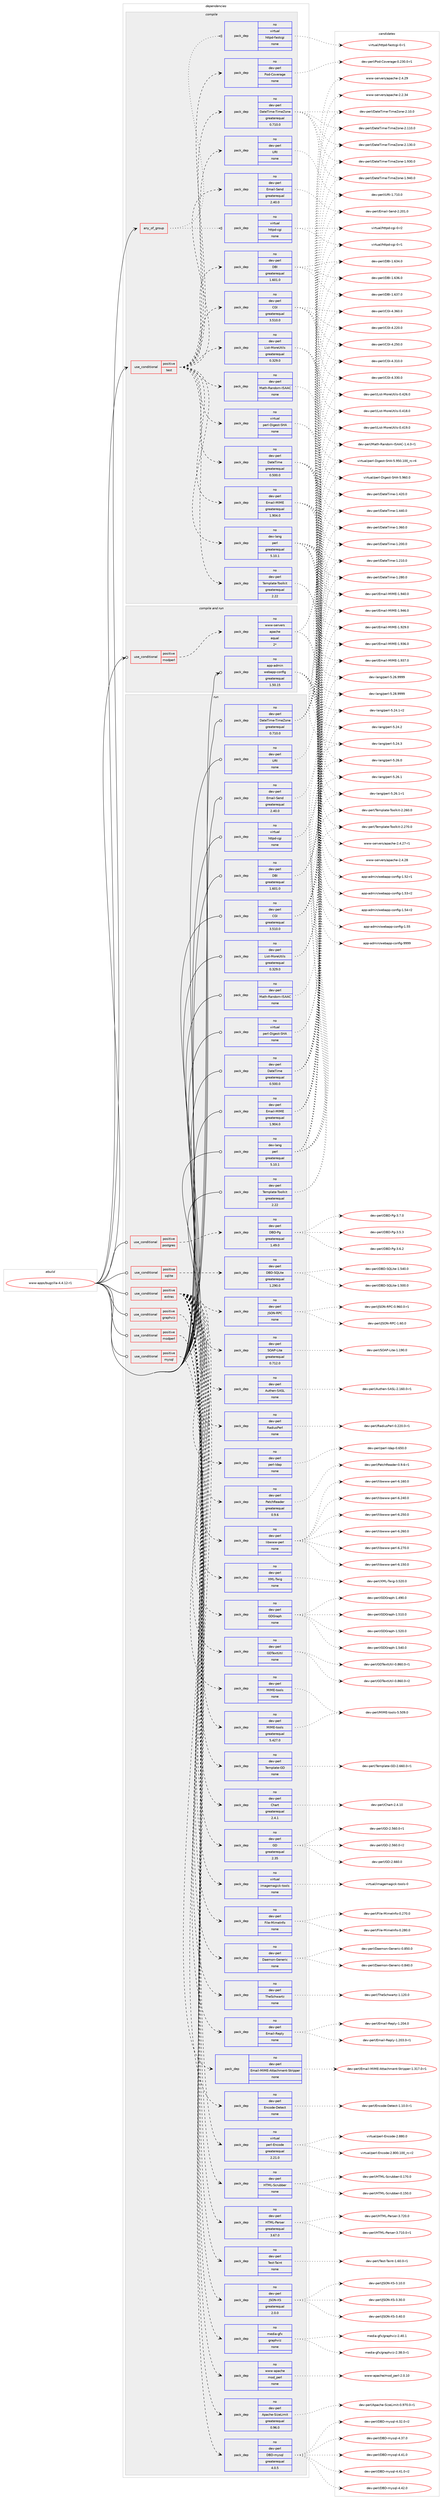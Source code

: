 digraph prolog {

# *************
# Graph options
# *************

newrank=true;
concentrate=true;
compound=true;
graph [rankdir=LR,fontname=Helvetica,fontsize=10,ranksep=1.5];#, ranksep=2.5, nodesep=0.2];
edge  [arrowhead=vee];
node  [fontname=Helvetica,fontsize=10];

# **********
# The ebuild
# **********

subgraph cluster_leftcol {
color=gray;
rank=same;
label=<<i>ebuild</i>>;
id [label="www-apps/bugzilla-4.4.12-r1", color=red, width=4, href="../www-apps/bugzilla-4.4.12-r1.svg"];
}

# ****************
# The dependencies
# ****************

subgraph cluster_midcol {
color=gray;
label=<<i>dependencies</i>>;
subgraph cluster_compile {
fillcolor="#eeeeee";
style=filled;
label=<<i>compile</i>>;
subgraph any8804 {
dependency499894 [label=<<TABLE BORDER="0" CELLBORDER="1" CELLSPACING="0" CELLPADDING="4"><TR><TD CELLPADDING="10">any_of_group</TD></TR></TABLE>>, shape=none, color=red];subgraph pack371560 {
dependency499895 [label=<<TABLE BORDER="0" CELLBORDER="1" CELLSPACING="0" CELLPADDING="4" WIDTH="220"><TR><TD ROWSPAN="6" CELLPADDING="30">pack_dep</TD></TR><TR><TD WIDTH="110">no</TD></TR><TR><TD>virtual</TD></TR><TR><TD>httpd-cgi</TD></TR><TR><TD>none</TD></TR><TR><TD></TD></TR></TABLE>>, shape=none, color=blue];
}
dependency499894:e -> dependency499895:w [weight=20,style="dotted",arrowhead="oinv"];
subgraph pack371561 {
dependency499896 [label=<<TABLE BORDER="0" CELLBORDER="1" CELLSPACING="0" CELLPADDING="4" WIDTH="220"><TR><TD ROWSPAN="6" CELLPADDING="30">pack_dep</TD></TR><TR><TD WIDTH="110">no</TD></TR><TR><TD>virtual</TD></TR><TR><TD>httpd-fastcgi</TD></TR><TR><TD>none</TD></TR><TR><TD></TD></TR></TABLE>>, shape=none, color=blue];
}
dependency499894:e -> dependency499896:w [weight=20,style="dotted",arrowhead="oinv"];
}
id:e -> dependency499894:w [weight=20,style="solid",arrowhead="vee"];
subgraph cond119205 {
dependency499897 [label=<<TABLE BORDER="0" CELLBORDER="1" CELLSPACING="0" CELLPADDING="4"><TR><TD ROWSPAN="3" CELLPADDING="10">use_conditional</TD></TR><TR><TD>positive</TD></TR><TR><TD>test</TD></TR></TABLE>>, shape=none, color=red];
subgraph pack371562 {
dependency499898 [label=<<TABLE BORDER="0" CELLBORDER="1" CELLSPACING="0" CELLPADDING="4" WIDTH="220"><TR><TD ROWSPAN="6" CELLPADDING="30">pack_dep</TD></TR><TR><TD WIDTH="110">no</TD></TR><TR><TD>dev-perl</TD></TR><TR><TD>Pod-Coverage</TD></TR><TR><TD>none</TD></TR><TR><TD></TD></TR></TABLE>>, shape=none, color=blue];
}
dependency499897:e -> dependency499898:w [weight=20,style="dashed",arrowhead="vee"];
subgraph pack371563 {
dependency499899 [label=<<TABLE BORDER="0" CELLBORDER="1" CELLSPACING="0" CELLPADDING="4" WIDTH="220"><TR><TD ROWSPAN="6" CELLPADDING="30">pack_dep</TD></TR><TR><TD WIDTH="110">no</TD></TR><TR><TD>dev-lang</TD></TR><TR><TD>perl</TD></TR><TR><TD>greaterequal</TD></TR><TR><TD>5.10.1</TD></TR></TABLE>>, shape=none, color=blue];
}
dependency499897:e -> dependency499899:w [weight=20,style="dashed",arrowhead="vee"];
subgraph pack371564 {
dependency499900 [label=<<TABLE BORDER="0" CELLBORDER="1" CELLSPACING="0" CELLPADDING="4" WIDTH="220"><TR><TD ROWSPAN="6" CELLPADDING="30">pack_dep</TD></TR><TR><TD WIDTH="110">no</TD></TR><TR><TD>dev-perl</TD></TR><TR><TD>CGI</TD></TR><TR><TD>greaterequal</TD></TR><TR><TD>3.510.0</TD></TR></TABLE>>, shape=none, color=blue];
}
dependency499897:e -> dependency499900:w [weight=20,style="dashed",arrowhead="vee"];
subgraph pack371565 {
dependency499901 [label=<<TABLE BORDER="0" CELLBORDER="1" CELLSPACING="0" CELLPADDING="4" WIDTH="220"><TR><TD ROWSPAN="6" CELLPADDING="30">pack_dep</TD></TR><TR><TD WIDTH="110">no</TD></TR><TR><TD>virtual</TD></TR><TR><TD>perl-Digest-SHA</TD></TR><TR><TD>none</TD></TR><TR><TD></TD></TR></TABLE>>, shape=none, color=blue];
}
dependency499897:e -> dependency499901:w [weight=20,style="dashed",arrowhead="vee"];
subgraph pack371566 {
dependency499902 [label=<<TABLE BORDER="0" CELLBORDER="1" CELLSPACING="0" CELLPADDING="4" WIDTH="220"><TR><TD ROWSPAN="6" CELLPADDING="30">pack_dep</TD></TR><TR><TD WIDTH="110">no</TD></TR><TR><TD>dev-perl</TD></TR><TR><TD>DateTime</TD></TR><TR><TD>greaterequal</TD></TR><TR><TD>0.500.0</TD></TR></TABLE>>, shape=none, color=blue];
}
dependency499897:e -> dependency499902:w [weight=20,style="dashed",arrowhead="vee"];
subgraph pack371567 {
dependency499903 [label=<<TABLE BORDER="0" CELLBORDER="1" CELLSPACING="0" CELLPADDING="4" WIDTH="220"><TR><TD ROWSPAN="6" CELLPADDING="30">pack_dep</TD></TR><TR><TD WIDTH="110">no</TD></TR><TR><TD>dev-perl</TD></TR><TR><TD>DateTime-TimeZone</TD></TR><TR><TD>greaterequal</TD></TR><TR><TD>0.710.0</TD></TR></TABLE>>, shape=none, color=blue];
}
dependency499897:e -> dependency499903:w [weight=20,style="dashed",arrowhead="vee"];
subgraph pack371568 {
dependency499904 [label=<<TABLE BORDER="0" CELLBORDER="1" CELLSPACING="0" CELLPADDING="4" WIDTH="220"><TR><TD ROWSPAN="6" CELLPADDING="30">pack_dep</TD></TR><TR><TD WIDTH="110">no</TD></TR><TR><TD>dev-perl</TD></TR><TR><TD>DBI</TD></TR><TR><TD>greaterequal</TD></TR><TR><TD>1.601.0</TD></TR></TABLE>>, shape=none, color=blue];
}
dependency499897:e -> dependency499904:w [weight=20,style="dashed",arrowhead="vee"];
subgraph pack371569 {
dependency499905 [label=<<TABLE BORDER="0" CELLBORDER="1" CELLSPACING="0" CELLPADDING="4" WIDTH="220"><TR><TD ROWSPAN="6" CELLPADDING="30">pack_dep</TD></TR><TR><TD WIDTH="110">no</TD></TR><TR><TD>dev-perl</TD></TR><TR><TD>Template-Toolkit</TD></TR><TR><TD>greaterequal</TD></TR><TR><TD>2.22</TD></TR></TABLE>>, shape=none, color=blue];
}
dependency499897:e -> dependency499905:w [weight=20,style="dashed",arrowhead="vee"];
subgraph pack371570 {
dependency499906 [label=<<TABLE BORDER="0" CELLBORDER="1" CELLSPACING="0" CELLPADDING="4" WIDTH="220"><TR><TD ROWSPAN="6" CELLPADDING="30">pack_dep</TD></TR><TR><TD WIDTH="110">no</TD></TR><TR><TD>dev-perl</TD></TR><TR><TD>Email-Send</TD></TR><TR><TD>greaterequal</TD></TR><TR><TD>2.40.0</TD></TR></TABLE>>, shape=none, color=blue];
}
dependency499897:e -> dependency499906:w [weight=20,style="dashed",arrowhead="vee"];
subgraph pack371571 {
dependency499907 [label=<<TABLE BORDER="0" CELLBORDER="1" CELLSPACING="0" CELLPADDING="4" WIDTH="220"><TR><TD ROWSPAN="6" CELLPADDING="30">pack_dep</TD></TR><TR><TD WIDTH="110">no</TD></TR><TR><TD>dev-perl</TD></TR><TR><TD>Email-MIME</TD></TR><TR><TD>greaterequal</TD></TR><TR><TD>1.904.0</TD></TR></TABLE>>, shape=none, color=blue];
}
dependency499897:e -> dependency499907:w [weight=20,style="dashed",arrowhead="vee"];
subgraph pack371572 {
dependency499908 [label=<<TABLE BORDER="0" CELLBORDER="1" CELLSPACING="0" CELLPADDING="4" WIDTH="220"><TR><TD ROWSPAN="6" CELLPADDING="30">pack_dep</TD></TR><TR><TD WIDTH="110">no</TD></TR><TR><TD>dev-perl</TD></TR><TR><TD>URI</TD></TR><TR><TD>none</TD></TR><TR><TD></TD></TR></TABLE>>, shape=none, color=blue];
}
dependency499897:e -> dependency499908:w [weight=20,style="dashed",arrowhead="vee"];
subgraph pack371573 {
dependency499909 [label=<<TABLE BORDER="0" CELLBORDER="1" CELLSPACING="0" CELLPADDING="4" WIDTH="220"><TR><TD ROWSPAN="6" CELLPADDING="30">pack_dep</TD></TR><TR><TD WIDTH="110">no</TD></TR><TR><TD>dev-perl</TD></TR><TR><TD>List-MoreUtils</TD></TR><TR><TD>greaterequal</TD></TR><TR><TD>0.329.0</TD></TR></TABLE>>, shape=none, color=blue];
}
dependency499897:e -> dependency499909:w [weight=20,style="dashed",arrowhead="vee"];
subgraph pack371574 {
dependency499910 [label=<<TABLE BORDER="0" CELLBORDER="1" CELLSPACING="0" CELLPADDING="4" WIDTH="220"><TR><TD ROWSPAN="6" CELLPADDING="30">pack_dep</TD></TR><TR><TD WIDTH="110">no</TD></TR><TR><TD>dev-perl</TD></TR><TR><TD>Math-Random-ISAAC</TD></TR><TR><TD>none</TD></TR><TR><TD></TD></TR></TABLE>>, shape=none, color=blue];
}
dependency499897:e -> dependency499910:w [weight=20,style="dashed",arrowhead="vee"];
}
id:e -> dependency499897:w [weight=20,style="solid",arrowhead="vee"];
}
subgraph cluster_compileandrun {
fillcolor="#eeeeee";
style=filled;
label=<<i>compile and run</i>>;
subgraph cond119206 {
dependency499911 [label=<<TABLE BORDER="0" CELLBORDER="1" CELLSPACING="0" CELLPADDING="4"><TR><TD ROWSPAN="3" CELLPADDING="10">use_conditional</TD></TR><TR><TD>positive</TD></TR><TR><TD>modperl</TD></TR></TABLE>>, shape=none, color=red];
subgraph pack371575 {
dependency499912 [label=<<TABLE BORDER="0" CELLBORDER="1" CELLSPACING="0" CELLPADDING="4" WIDTH="220"><TR><TD ROWSPAN="6" CELLPADDING="30">pack_dep</TD></TR><TR><TD WIDTH="110">no</TD></TR><TR><TD>www-servers</TD></TR><TR><TD>apache</TD></TR><TR><TD>equal</TD></TR><TR><TD>2*</TD></TR></TABLE>>, shape=none, color=blue];
}
dependency499911:e -> dependency499912:w [weight=20,style="dashed",arrowhead="vee"];
}
id:e -> dependency499911:w [weight=20,style="solid",arrowhead="odotvee"];
subgraph pack371576 {
dependency499913 [label=<<TABLE BORDER="0" CELLBORDER="1" CELLSPACING="0" CELLPADDING="4" WIDTH="220"><TR><TD ROWSPAN="6" CELLPADDING="30">pack_dep</TD></TR><TR><TD WIDTH="110">no</TD></TR><TR><TD>app-admin</TD></TR><TR><TD>webapp-config</TD></TR><TR><TD>greaterequal</TD></TR><TR><TD>1.50.15</TD></TR></TABLE>>, shape=none, color=blue];
}
id:e -> dependency499913:w [weight=20,style="solid",arrowhead="odotvee"];
}
subgraph cluster_run {
fillcolor="#eeeeee";
style=filled;
label=<<i>run</i>>;
subgraph cond119207 {
dependency499914 [label=<<TABLE BORDER="0" CELLBORDER="1" CELLSPACING="0" CELLPADDING="4"><TR><TD ROWSPAN="3" CELLPADDING="10">use_conditional</TD></TR><TR><TD>positive</TD></TR><TR><TD>extras</TD></TR></TABLE>>, shape=none, color=red];
subgraph pack371577 {
dependency499915 [label=<<TABLE BORDER="0" CELLBORDER="1" CELLSPACING="0" CELLPADDING="4" WIDTH="220"><TR><TD ROWSPAN="6" CELLPADDING="30">pack_dep</TD></TR><TR><TD WIDTH="110">no</TD></TR><TR><TD>dev-perl</TD></TR><TR><TD>GD</TD></TR><TR><TD>greaterequal</TD></TR><TR><TD>2.35</TD></TR></TABLE>>, shape=none, color=blue];
}
dependency499914:e -> dependency499915:w [weight=20,style="dashed",arrowhead="vee"];
subgraph pack371578 {
dependency499916 [label=<<TABLE BORDER="0" CELLBORDER="1" CELLSPACING="0" CELLPADDING="4" WIDTH="220"><TR><TD ROWSPAN="6" CELLPADDING="30">pack_dep</TD></TR><TR><TD WIDTH="110">no</TD></TR><TR><TD>dev-perl</TD></TR><TR><TD>Chart</TD></TR><TR><TD>greaterequal</TD></TR><TR><TD>2.4.1</TD></TR></TABLE>>, shape=none, color=blue];
}
dependency499914:e -> dependency499916:w [weight=20,style="dashed",arrowhead="vee"];
subgraph pack371579 {
dependency499917 [label=<<TABLE BORDER="0" CELLBORDER="1" CELLSPACING="0" CELLPADDING="4" WIDTH="220"><TR><TD ROWSPAN="6" CELLPADDING="30">pack_dep</TD></TR><TR><TD WIDTH="110">no</TD></TR><TR><TD>dev-perl</TD></TR><TR><TD>Template-GD</TD></TR><TR><TD>none</TD></TR><TR><TD></TD></TR></TABLE>>, shape=none, color=blue];
}
dependency499914:e -> dependency499917:w [weight=20,style="dashed",arrowhead="vee"];
subgraph pack371580 {
dependency499918 [label=<<TABLE BORDER="0" CELLBORDER="1" CELLSPACING="0" CELLPADDING="4" WIDTH="220"><TR><TD ROWSPAN="6" CELLPADDING="30">pack_dep</TD></TR><TR><TD WIDTH="110">no</TD></TR><TR><TD>dev-perl</TD></TR><TR><TD>GDTextUtil</TD></TR><TR><TD>none</TD></TR><TR><TD></TD></TR></TABLE>>, shape=none, color=blue];
}
dependency499914:e -> dependency499918:w [weight=20,style="dashed",arrowhead="vee"];
subgraph pack371581 {
dependency499919 [label=<<TABLE BORDER="0" CELLBORDER="1" CELLSPACING="0" CELLPADDING="4" WIDTH="220"><TR><TD ROWSPAN="6" CELLPADDING="30">pack_dep</TD></TR><TR><TD WIDTH="110">no</TD></TR><TR><TD>dev-perl</TD></TR><TR><TD>GDGraph</TD></TR><TR><TD>none</TD></TR><TR><TD></TD></TR></TABLE>>, shape=none, color=blue];
}
dependency499914:e -> dependency499919:w [weight=20,style="dashed",arrowhead="vee"];
subgraph pack371582 {
dependency499920 [label=<<TABLE BORDER="0" CELLBORDER="1" CELLSPACING="0" CELLPADDING="4" WIDTH="220"><TR><TD ROWSPAN="6" CELLPADDING="30">pack_dep</TD></TR><TR><TD WIDTH="110">no</TD></TR><TR><TD>dev-perl</TD></TR><TR><TD>XML-Twig</TD></TR><TR><TD>none</TD></TR><TR><TD></TD></TR></TABLE>>, shape=none, color=blue];
}
dependency499914:e -> dependency499920:w [weight=20,style="dashed",arrowhead="vee"];
subgraph pack371583 {
dependency499921 [label=<<TABLE BORDER="0" CELLBORDER="1" CELLSPACING="0" CELLPADDING="4" WIDTH="220"><TR><TD ROWSPAN="6" CELLPADDING="30">pack_dep</TD></TR><TR><TD WIDTH="110">no</TD></TR><TR><TD>dev-perl</TD></TR><TR><TD>MIME-tools</TD></TR><TR><TD>greaterequal</TD></TR><TR><TD>5.427.0</TD></TR></TABLE>>, shape=none, color=blue];
}
dependency499914:e -> dependency499921:w [weight=20,style="dashed",arrowhead="vee"];
subgraph pack371584 {
dependency499922 [label=<<TABLE BORDER="0" CELLBORDER="1" CELLSPACING="0" CELLPADDING="4" WIDTH="220"><TR><TD ROWSPAN="6" CELLPADDING="30">pack_dep</TD></TR><TR><TD WIDTH="110">no</TD></TR><TR><TD>dev-perl</TD></TR><TR><TD>libwww-perl</TD></TR><TR><TD>none</TD></TR><TR><TD></TD></TR></TABLE>>, shape=none, color=blue];
}
dependency499914:e -> dependency499922:w [weight=20,style="dashed",arrowhead="vee"];
subgraph pack371585 {
dependency499923 [label=<<TABLE BORDER="0" CELLBORDER="1" CELLSPACING="0" CELLPADDING="4" WIDTH="220"><TR><TD ROWSPAN="6" CELLPADDING="30">pack_dep</TD></TR><TR><TD WIDTH="110">no</TD></TR><TR><TD>dev-perl</TD></TR><TR><TD>PatchReader</TD></TR><TR><TD>greaterequal</TD></TR><TR><TD>0.9.6</TD></TR></TABLE>>, shape=none, color=blue];
}
dependency499914:e -> dependency499923:w [weight=20,style="dashed",arrowhead="vee"];
subgraph pack371586 {
dependency499924 [label=<<TABLE BORDER="0" CELLBORDER="1" CELLSPACING="0" CELLPADDING="4" WIDTH="220"><TR><TD ROWSPAN="6" CELLPADDING="30">pack_dep</TD></TR><TR><TD WIDTH="110">no</TD></TR><TR><TD>dev-perl</TD></TR><TR><TD>perl-ldap</TD></TR><TR><TD>none</TD></TR><TR><TD></TD></TR></TABLE>>, shape=none, color=blue];
}
dependency499914:e -> dependency499924:w [weight=20,style="dashed",arrowhead="vee"];
subgraph pack371587 {
dependency499925 [label=<<TABLE BORDER="0" CELLBORDER="1" CELLSPACING="0" CELLPADDING="4" WIDTH="220"><TR><TD ROWSPAN="6" CELLPADDING="30">pack_dep</TD></TR><TR><TD WIDTH="110">no</TD></TR><TR><TD>dev-perl</TD></TR><TR><TD>RadiusPerl</TD></TR><TR><TD>none</TD></TR><TR><TD></TD></TR></TABLE>>, shape=none, color=blue];
}
dependency499914:e -> dependency499925:w [weight=20,style="dashed",arrowhead="vee"];
subgraph pack371588 {
dependency499926 [label=<<TABLE BORDER="0" CELLBORDER="1" CELLSPACING="0" CELLPADDING="4" WIDTH="220"><TR><TD ROWSPAN="6" CELLPADDING="30">pack_dep</TD></TR><TR><TD WIDTH="110">no</TD></TR><TR><TD>dev-perl</TD></TR><TR><TD>Authen-SASL</TD></TR><TR><TD>none</TD></TR><TR><TD></TD></TR></TABLE>>, shape=none, color=blue];
}
dependency499914:e -> dependency499926:w [weight=20,style="dashed",arrowhead="vee"];
subgraph pack371589 {
dependency499927 [label=<<TABLE BORDER="0" CELLBORDER="1" CELLSPACING="0" CELLPADDING="4" WIDTH="220"><TR><TD ROWSPAN="6" CELLPADDING="30">pack_dep</TD></TR><TR><TD WIDTH="110">no</TD></TR><TR><TD>dev-perl</TD></TR><TR><TD>SOAP-Lite</TD></TR><TR><TD>greaterequal</TD></TR><TR><TD>0.712.0</TD></TR></TABLE>>, shape=none, color=blue];
}
dependency499914:e -> dependency499927:w [weight=20,style="dashed",arrowhead="vee"];
subgraph pack371590 {
dependency499928 [label=<<TABLE BORDER="0" CELLBORDER="1" CELLSPACING="0" CELLPADDING="4" WIDTH="220"><TR><TD ROWSPAN="6" CELLPADDING="30">pack_dep</TD></TR><TR><TD WIDTH="110">no</TD></TR><TR><TD>dev-perl</TD></TR><TR><TD>JSON-RPC</TD></TR><TR><TD>none</TD></TR><TR><TD></TD></TR></TABLE>>, shape=none, color=blue];
}
dependency499914:e -> dependency499928:w [weight=20,style="dashed",arrowhead="vee"];
subgraph pack371591 {
dependency499929 [label=<<TABLE BORDER="0" CELLBORDER="1" CELLSPACING="0" CELLPADDING="4" WIDTH="220"><TR><TD ROWSPAN="6" CELLPADDING="30">pack_dep</TD></TR><TR><TD WIDTH="110">no</TD></TR><TR><TD>dev-perl</TD></TR><TR><TD>JSON-XS</TD></TR><TR><TD>greaterequal</TD></TR><TR><TD>2.0.0</TD></TR></TABLE>>, shape=none, color=blue];
}
dependency499914:e -> dependency499929:w [weight=20,style="dashed",arrowhead="vee"];
subgraph pack371592 {
dependency499930 [label=<<TABLE BORDER="0" CELLBORDER="1" CELLSPACING="0" CELLPADDING="4" WIDTH="220"><TR><TD ROWSPAN="6" CELLPADDING="30">pack_dep</TD></TR><TR><TD WIDTH="110">no</TD></TR><TR><TD>dev-perl</TD></TR><TR><TD>Test-Taint</TD></TR><TR><TD>none</TD></TR><TR><TD></TD></TR></TABLE>>, shape=none, color=blue];
}
dependency499914:e -> dependency499930:w [weight=20,style="dashed",arrowhead="vee"];
subgraph pack371593 {
dependency499931 [label=<<TABLE BORDER="0" CELLBORDER="1" CELLSPACING="0" CELLPADDING="4" WIDTH="220"><TR><TD ROWSPAN="6" CELLPADDING="30">pack_dep</TD></TR><TR><TD WIDTH="110">no</TD></TR><TR><TD>dev-perl</TD></TR><TR><TD>HTML-Parser</TD></TR><TR><TD>greaterequal</TD></TR><TR><TD>3.67.0</TD></TR></TABLE>>, shape=none, color=blue];
}
dependency499914:e -> dependency499931:w [weight=20,style="dashed",arrowhead="vee"];
subgraph pack371594 {
dependency499932 [label=<<TABLE BORDER="0" CELLBORDER="1" CELLSPACING="0" CELLPADDING="4" WIDTH="220"><TR><TD ROWSPAN="6" CELLPADDING="30">pack_dep</TD></TR><TR><TD WIDTH="110">no</TD></TR><TR><TD>dev-perl</TD></TR><TR><TD>HTML-Scrubber</TD></TR><TR><TD>none</TD></TR><TR><TD></TD></TR></TABLE>>, shape=none, color=blue];
}
dependency499914:e -> dependency499932:w [weight=20,style="dashed",arrowhead="vee"];
subgraph pack371595 {
dependency499933 [label=<<TABLE BORDER="0" CELLBORDER="1" CELLSPACING="0" CELLPADDING="4" WIDTH="220"><TR><TD ROWSPAN="6" CELLPADDING="30">pack_dep</TD></TR><TR><TD WIDTH="110">no</TD></TR><TR><TD>virtual</TD></TR><TR><TD>perl-Encode</TD></TR><TR><TD>greaterequal</TD></TR><TR><TD>2.21.0</TD></TR></TABLE>>, shape=none, color=blue];
}
dependency499914:e -> dependency499933:w [weight=20,style="dashed",arrowhead="vee"];
subgraph pack371596 {
dependency499934 [label=<<TABLE BORDER="0" CELLBORDER="1" CELLSPACING="0" CELLPADDING="4" WIDTH="220"><TR><TD ROWSPAN="6" CELLPADDING="30">pack_dep</TD></TR><TR><TD WIDTH="110">no</TD></TR><TR><TD>dev-perl</TD></TR><TR><TD>Encode-Detect</TD></TR><TR><TD>none</TD></TR><TR><TD></TD></TR></TABLE>>, shape=none, color=blue];
}
dependency499914:e -> dependency499934:w [weight=20,style="dashed",arrowhead="vee"];
subgraph pack371597 {
dependency499935 [label=<<TABLE BORDER="0" CELLBORDER="1" CELLSPACING="0" CELLPADDING="4" WIDTH="220"><TR><TD ROWSPAN="6" CELLPADDING="30">pack_dep</TD></TR><TR><TD WIDTH="110">no</TD></TR><TR><TD>dev-perl</TD></TR><TR><TD>Email-MIME-Attachment-Stripper</TD></TR><TR><TD>none</TD></TR><TR><TD></TD></TR></TABLE>>, shape=none, color=blue];
}
dependency499914:e -> dependency499935:w [weight=20,style="dashed",arrowhead="vee"];
subgraph pack371598 {
dependency499936 [label=<<TABLE BORDER="0" CELLBORDER="1" CELLSPACING="0" CELLPADDING="4" WIDTH="220"><TR><TD ROWSPAN="6" CELLPADDING="30">pack_dep</TD></TR><TR><TD WIDTH="110">no</TD></TR><TR><TD>dev-perl</TD></TR><TR><TD>Email-Reply</TD></TR><TR><TD>none</TD></TR><TR><TD></TD></TR></TABLE>>, shape=none, color=blue];
}
dependency499914:e -> dependency499936:w [weight=20,style="dashed",arrowhead="vee"];
subgraph pack371599 {
dependency499937 [label=<<TABLE BORDER="0" CELLBORDER="1" CELLSPACING="0" CELLPADDING="4" WIDTH="220"><TR><TD ROWSPAN="6" CELLPADDING="30">pack_dep</TD></TR><TR><TD WIDTH="110">no</TD></TR><TR><TD>dev-perl</TD></TR><TR><TD>TheSchwartz</TD></TR><TR><TD>none</TD></TR><TR><TD></TD></TR></TABLE>>, shape=none, color=blue];
}
dependency499914:e -> dependency499937:w [weight=20,style="dashed",arrowhead="vee"];
subgraph pack371600 {
dependency499938 [label=<<TABLE BORDER="0" CELLBORDER="1" CELLSPACING="0" CELLPADDING="4" WIDTH="220"><TR><TD ROWSPAN="6" CELLPADDING="30">pack_dep</TD></TR><TR><TD WIDTH="110">no</TD></TR><TR><TD>dev-perl</TD></TR><TR><TD>Daemon-Generic</TD></TR><TR><TD>none</TD></TR><TR><TD></TD></TR></TABLE>>, shape=none, color=blue];
}
dependency499914:e -> dependency499938:w [weight=20,style="dashed",arrowhead="vee"];
subgraph pack371601 {
dependency499939 [label=<<TABLE BORDER="0" CELLBORDER="1" CELLSPACING="0" CELLPADDING="4" WIDTH="220"><TR><TD ROWSPAN="6" CELLPADDING="30">pack_dep</TD></TR><TR><TD WIDTH="110">no</TD></TR><TR><TD>dev-perl</TD></TR><TR><TD>File-MimeInfo</TD></TR><TR><TD>none</TD></TR><TR><TD></TD></TR></TABLE>>, shape=none, color=blue];
}
dependency499914:e -> dependency499939:w [weight=20,style="dashed",arrowhead="vee"];
subgraph pack371602 {
dependency499940 [label=<<TABLE BORDER="0" CELLBORDER="1" CELLSPACING="0" CELLPADDING="4" WIDTH="220"><TR><TD ROWSPAN="6" CELLPADDING="30">pack_dep</TD></TR><TR><TD WIDTH="110">no</TD></TR><TR><TD>virtual</TD></TR><TR><TD>imagemagick-tools</TD></TR><TR><TD>none</TD></TR><TR><TD></TD></TR></TABLE>>, shape=none, color=blue];
}
dependency499914:e -> dependency499940:w [weight=20,style="dashed",arrowhead="vee"];
subgraph pack371603 {
dependency499941 [label=<<TABLE BORDER="0" CELLBORDER="1" CELLSPACING="0" CELLPADDING="4" WIDTH="220"><TR><TD ROWSPAN="6" CELLPADDING="30">pack_dep</TD></TR><TR><TD WIDTH="110">no</TD></TR><TR><TD>dev-perl</TD></TR><TR><TD>MIME-tools</TD></TR><TR><TD>none</TD></TR><TR><TD></TD></TR></TABLE>>, shape=none, color=blue];
}
dependency499914:e -> dependency499941:w [weight=20,style="dashed",arrowhead="vee"];
}
id:e -> dependency499914:w [weight=20,style="solid",arrowhead="odot"];
subgraph cond119208 {
dependency499942 [label=<<TABLE BORDER="0" CELLBORDER="1" CELLSPACING="0" CELLPADDING="4"><TR><TD ROWSPAN="3" CELLPADDING="10">use_conditional</TD></TR><TR><TD>positive</TD></TR><TR><TD>graphviz</TD></TR></TABLE>>, shape=none, color=red];
subgraph pack371604 {
dependency499943 [label=<<TABLE BORDER="0" CELLBORDER="1" CELLSPACING="0" CELLPADDING="4" WIDTH="220"><TR><TD ROWSPAN="6" CELLPADDING="30">pack_dep</TD></TR><TR><TD WIDTH="110">no</TD></TR><TR><TD>media-gfx</TD></TR><TR><TD>graphviz</TD></TR><TR><TD>none</TD></TR><TR><TD></TD></TR></TABLE>>, shape=none, color=blue];
}
dependency499942:e -> dependency499943:w [weight=20,style="dashed",arrowhead="vee"];
}
id:e -> dependency499942:w [weight=20,style="solid",arrowhead="odot"];
subgraph cond119209 {
dependency499944 [label=<<TABLE BORDER="0" CELLBORDER="1" CELLSPACING="0" CELLPADDING="4"><TR><TD ROWSPAN="3" CELLPADDING="10">use_conditional</TD></TR><TR><TD>positive</TD></TR><TR><TD>modperl</TD></TR></TABLE>>, shape=none, color=red];
subgraph pack371605 {
dependency499945 [label=<<TABLE BORDER="0" CELLBORDER="1" CELLSPACING="0" CELLPADDING="4" WIDTH="220"><TR><TD ROWSPAN="6" CELLPADDING="30">pack_dep</TD></TR><TR><TD WIDTH="110">no</TD></TR><TR><TD>www-apache</TD></TR><TR><TD>mod_perl</TD></TR><TR><TD>none</TD></TR><TR><TD></TD></TR></TABLE>>, shape=none, color=blue];
}
dependency499944:e -> dependency499945:w [weight=20,style="dashed",arrowhead="vee"];
subgraph pack371606 {
dependency499946 [label=<<TABLE BORDER="0" CELLBORDER="1" CELLSPACING="0" CELLPADDING="4" WIDTH="220"><TR><TD ROWSPAN="6" CELLPADDING="30">pack_dep</TD></TR><TR><TD WIDTH="110">no</TD></TR><TR><TD>dev-perl</TD></TR><TR><TD>Apache-SizeLimit</TD></TR><TR><TD>greaterequal</TD></TR><TR><TD>0.96.0</TD></TR></TABLE>>, shape=none, color=blue];
}
dependency499944:e -> dependency499946:w [weight=20,style="dashed",arrowhead="vee"];
}
id:e -> dependency499944:w [weight=20,style="solid",arrowhead="odot"];
subgraph cond119210 {
dependency499947 [label=<<TABLE BORDER="0" CELLBORDER="1" CELLSPACING="0" CELLPADDING="4"><TR><TD ROWSPAN="3" CELLPADDING="10">use_conditional</TD></TR><TR><TD>positive</TD></TR><TR><TD>mysql</TD></TR></TABLE>>, shape=none, color=red];
subgraph pack371607 {
dependency499948 [label=<<TABLE BORDER="0" CELLBORDER="1" CELLSPACING="0" CELLPADDING="4" WIDTH="220"><TR><TD ROWSPAN="6" CELLPADDING="30">pack_dep</TD></TR><TR><TD WIDTH="110">no</TD></TR><TR><TD>dev-perl</TD></TR><TR><TD>DBD-mysql</TD></TR><TR><TD>greaterequal</TD></TR><TR><TD>4.0.5</TD></TR></TABLE>>, shape=none, color=blue];
}
dependency499947:e -> dependency499948:w [weight=20,style="dashed",arrowhead="vee"];
}
id:e -> dependency499947:w [weight=20,style="solid",arrowhead="odot"];
subgraph cond119211 {
dependency499949 [label=<<TABLE BORDER="0" CELLBORDER="1" CELLSPACING="0" CELLPADDING="4"><TR><TD ROWSPAN="3" CELLPADDING="10">use_conditional</TD></TR><TR><TD>positive</TD></TR><TR><TD>postgres</TD></TR></TABLE>>, shape=none, color=red];
subgraph pack371608 {
dependency499950 [label=<<TABLE BORDER="0" CELLBORDER="1" CELLSPACING="0" CELLPADDING="4" WIDTH="220"><TR><TD ROWSPAN="6" CELLPADDING="30">pack_dep</TD></TR><TR><TD WIDTH="110">no</TD></TR><TR><TD>dev-perl</TD></TR><TR><TD>DBD-Pg</TD></TR><TR><TD>greaterequal</TD></TR><TR><TD>1.49.0</TD></TR></TABLE>>, shape=none, color=blue];
}
dependency499949:e -> dependency499950:w [weight=20,style="dashed",arrowhead="vee"];
}
id:e -> dependency499949:w [weight=20,style="solid",arrowhead="odot"];
subgraph cond119212 {
dependency499951 [label=<<TABLE BORDER="0" CELLBORDER="1" CELLSPACING="0" CELLPADDING="4"><TR><TD ROWSPAN="3" CELLPADDING="10">use_conditional</TD></TR><TR><TD>positive</TD></TR><TR><TD>sqlite</TD></TR></TABLE>>, shape=none, color=red];
subgraph pack371609 {
dependency499952 [label=<<TABLE BORDER="0" CELLBORDER="1" CELLSPACING="0" CELLPADDING="4" WIDTH="220"><TR><TD ROWSPAN="6" CELLPADDING="30">pack_dep</TD></TR><TR><TD WIDTH="110">no</TD></TR><TR><TD>dev-perl</TD></TR><TR><TD>DBD-SQLite</TD></TR><TR><TD>greaterequal</TD></TR><TR><TD>1.290.0</TD></TR></TABLE>>, shape=none, color=blue];
}
dependency499951:e -> dependency499952:w [weight=20,style="dashed",arrowhead="vee"];
}
id:e -> dependency499951:w [weight=20,style="solid",arrowhead="odot"];
subgraph pack371610 {
dependency499953 [label=<<TABLE BORDER="0" CELLBORDER="1" CELLSPACING="0" CELLPADDING="4" WIDTH="220"><TR><TD ROWSPAN="6" CELLPADDING="30">pack_dep</TD></TR><TR><TD WIDTH="110">no</TD></TR><TR><TD>dev-lang</TD></TR><TR><TD>perl</TD></TR><TR><TD>greaterequal</TD></TR><TR><TD>5.10.1</TD></TR></TABLE>>, shape=none, color=blue];
}
id:e -> dependency499953:w [weight=20,style="solid",arrowhead="odot"];
subgraph pack371611 {
dependency499954 [label=<<TABLE BORDER="0" CELLBORDER="1" CELLSPACING="0" CELLPADDING="4" WIDTH="220"><TR><TD ROWSPAN="6" CELLPADDING="30">pack_dep</TD></TR><TR><TD WIDTH="110">no</TD></TR><TR><TD>dev-perl</TD></TR><TR><TD>CGI</TD></TR><TR><TD>greaterequal</TD></TR><TR><TD>3.510.0</TD></TR></TABLE>>, shape=none, color=blue];
}
id:e -> dependency499954:w [weight=20,style="solid",arrowhead="odot"];
subgraph pack371612 {
dependency499955 [label=<<TABLE BORDER="0" CELLBORDER="1" CELLSPACING="0" CELLPADDING="4" WIDTH="220"><TR><TD ROWSPAN="6" CELLPADDING="30">pack_dep</TD></TR><TR><TD WIDTH="110">no</TD></TR><TR><TD>dev-perl</TD></TR><TR><TD>DBI</TD></TR><TR><TD>greaterequal</TD></TR><TR><TD>1.601.0</TD></TR></TABLE>>, shape=none, color=blue];
}
id:e -> dependency499955:w [weight=20,style="solid",arrowhead="odot"];
subgraph pack371613 {
dependency499956 [label=<<TABLE BORDER="0" CELLBORDER="1" CELLSPACING="0" CELLPADDING="4" WIDTH="220"><TR><TD ROWSPAN="6" CELLPADDING="30">pack_dep</TD></TR><TR><TD WIDTH="110">no</TD></TR><TR><TD>dev-perl</TD></TR><TR><TD>DateTime</TD></TR><TR><TD>greaterequal</TD></TR><TR><TD>0.500.0</TD></TR></TABLE>>, shape=none, color=blue];
}
id:e -> dependency499956:w [weight=20,style="solid",arrowhead="odot"];
subgraph pack371614 {
dependency499957 [label=<<TABLE BORDER="0" CELLBORDER="1" CELLSPACING="0" CELLPADDING="4" WIDTH="220"><TR><TD ROWSPAN="6" CELLPADDING="30">pack_dep</TD></TR><TR><TD WIDTH="110">no</TD></TR><TR><TD>dev-perl</TD></TR><TR><TD>DateTime-TimeZone</TD></TR><TR><TD>greaterequal</TD></TR><TR><TD>0.710.0</TD></TR></TABLE>>, shape=none, color=blue];
}
id:e -> dependency499957:w [weight=20,style="solid",arrowhead="odot"];
subgraph pack371615 {
dependency499958 [label=<<TABLE BORDER="0" CELLBORDER="1" CELLSPACING="0" CELLPADDING="4" WIDTH="220"><TR><TD ROWSPAN="6" CELLPADDING="30">pack_dep</TD></TR><TR><TD WIDTH="110">no</TD></TR><TR><TD>dev-perl</TD></TR><TR><TD>Email-MIME</TD></TR><TR><TD>greaterequal</TD></TR><TR><TD>1.904.0</TD></TR></TABLE>>, shape=none, color=blue];
}
id:e -> dependency499958:w [weight=20,style="solid",arrowhead="odot"];
subgraph pack371616 {
dependency499959 [label=<<TABLE BORDER="0" CELLBORDER="1" CELLSPACING="0" CELLPADDING="4" WIDTH="220"><TR><TD ROWSPAN="6" CELLPADDING="30">pack_dep</TD></TR><TR><TD WIDTH="110">no</TD></TR><TR><TD>dev-perl</TD></TR><TR><TD>Email-Send</TD></TR><TR><TD>greaterequal</TD></TR><TR><TD>2.40.0</TD></TR></TABLE>>, shape=none, color=blue];
}
id:e -> dependency499959:w [weight=20,style="solid",arrowhead="odot"];
subgraph pack371617 {
dependency499960 [label=<<TABLE BORDER="0" CELLBORDER="1" CELLSPACING="0" CELLPADDING="4" WIDTH="220"><TR><TD ROWSPAN="6" CELLPADDING="30">pack_dep</TD></TR><TR><TD WIDTH="110">no</TD></TR><TR><TD>dev-perl</TD></TR><TR><TD>List-MoreUtils</TD></TR><TR><TD>greaterequal</TD></TR><TR><TD>0.329.0</TD></TR></TABLE>>, shape=none, color=blue];
}
id:e -> dependency499960:w [weight=20,style="solid",arrowhead="odot"];
subgraph pack371618 {
dependency499961 [label=<<TABLE BORDER="0" CELLBORDER="1" CELLSPACING="0" CELLPADDING="4" WIDTH="220"><TR><TD ROWSPAN="6" CELLPADDING="30">pack_dep</TD></TR><TR><TD WIDTH="110">no</TD></TR><TR><TD>dev-perl</TD></TR><TR><TD>Math-Random-ISAAC</TD></TR><TR><TD>none</TD></TR><TR><TD></TD></TR></TABLE>>, shape=none, color=blue];
}
id:e -> dependency499961:w [weight=20,style="solid",arrowhead="odot"];
subgraph pack371619 {
dependency499962 [label=<<TABLE BORDER="0" CELLBORDER="1" CELLSPACING="0" CELLPADDING="4" WIDTH="220"><TR><TD ROWSPAN="6" CELLPADDING="30">pack_dep</TD></TR><TR><TD WIDTH="110">no</TD></TR><TR><TD>dev-perl</TD></TR><TR><TD>Template-Toolkit</TD></TR><TR><TD>greaterequal</TD></TR><TR><TD>2.22</TD></TR></TABLE>>, shape=none, color=blue];
}
id:e -> dependency499962:w [weight=20,style="solid",arrowhead="odot"];
subgraph pack371620 {
dependency499963 [label=<<TABLE BORDER="0" CELLBORDER="1" CELLSPACING="0" CELLPADDING="4" WIDTH="220"><TR><TD ROWSPAN="6" CELLPADDING="30">pack_dep</TD></TR><TR><TD WIDTH="110">no</TD></TR><TR><TD>dev-perl</TD></TR><TR><TD>URI</TD></TR><TR><TD>none</TD></TR><TR><TD></TD></TR></TABLE>>, shape=none, color=blue];
}
id:e -> dependency499963:w [weight=20,style="solid",arrowhead="odot"];
subgraph pack371621 {
dependency499964 [label=<<TABLE BORDER="0" CELLBORDER="1" CELLSPACING="0" CELLPADDING="4" WIDTH="220"><TR><TD ROWSPAN="6" CELLPADDING="30">pack_dep</TD></TR><TR><TD WIDTH="110">no</TD></TR><TR><TD>virtual</TD></TR><TR><TD>httpd-cgi</TD></TR><TR><TD>none</TD></TR><TR><TD></TD></TR></TABLE>>, shape=none, color=blue];
}
id:e -> dependency499964:w [weight=20,style="solid",arrowhead="odot"];
subgraph pack371622 {
dependency499965 [label=<<TABLE BORDER="0" CELLBORDER="1" CELLSPACING="0" CELLPADDING="4" WIDTH="220"><TR><TD ROWSPAN="6" CELLPADDING="30">pack_dep</TD></TR><TR><TD WIDTH="110">no</TD></TR><TR><TD>virtual</TD></TR><TR><TD>perl-Digest-SHA</TD></TR><TR><TD>none</TD></TR><TR><TD></TD></TR></TABLE>>, shape=none, color=blue];
}
id:e -> dependency499965:w [weight=20,style="solid",arrowhead="odot"];
}
}

# **************
# The candidates
# **************

subgraph cluster_choices {
rank=same;
color=gray;
label=<<i>candidates</i>>;

subgraph choice371560 {
color=black;
nodesep=1;
choice1181051141161179710847104116116112100459910310545484511449 [label="virtual/httpd-cgi-0-r1", color=red, width=4,href="../virtual/httpd-cgi-0-r1.svg"];
choice1181051141161179710847104116116112100459910310545484511450 [label="virtual/httpd-cgi-0-r2", color=red, width=4,href="../virtual/httpd-cgi-0-r2.svg"];
dependency499895:e -> choice1181051141161179710847104116116112100459910310545484511449:w [style=dotted,weight="100"];
dependency499895:e -> choice1181051141161179710847104116116112100459910310545484511450:w [style=dotted,weight="100"];
}
subgraph choice371561 {
color=black;
nodesep=1;
choice118105114116117971084710411611611210045102971151169910310545484511449 [label="virtual/httpd-fastcgi-0-r1", color=red, width=4,href="../virtual/httpd-fastcgi-0-r1.svg"];
dependency499896:e -> choice118105114116117971084710411611611210045102971151169910310545484511449:w [style=dotted,weight="100"];
}
subgraph choice371562 {
color=black;
nodesep=1;
choice10010111845112101114108478011110045671111181011149710310145484650514846484511449 [label="dev-perl/Pod-Coverage-0.230.0-r1", color=red, width=4,href="../dev-perl/Pod-Coverage-0.230.0-r1.svg"];
dependency499898:e -> choice10010111845112101114108478011110045671111181011149710310145484650514846484511449:w [style=dotted,weight="100"];
}
subgraph choice371563 {
color=black;
nodesep=1;
choice100101118451089711010347112101114108455346505246494511450 [label="dev-lang/perl-5.24.1-r2", color=red, width=4,href="../dev-lang/perl-5.24.1-r2.svg"];
choice10010111845108971101034711210111410845534650524650 [label="dev-lang/perl-5.24.2", color=red, width=4,href="../dev-lang/perl-5.24.2.svg"];
choice10010111845108971101034711210111410845534650524651 [label="dev-lang/perl-5.24.3", color=red, width=4,href="../dev-lang/perl-5.24.3.svg"];
choice10010111845108971101034711210111410845534650544648 [label="dev-lang/perl-5.26.0", color=red, width=4,href="../dev-lang/perl-5.26.0.svg"];
choice10010111845108971101034711210111410845534650544649 [label="dev-lang/perl-5.26.1", color=red, width=4,href="../dev-lang/perl-5.26.1.svg"];
choice100101118451089711010347112101114108455346505446494511449 [label="dev-lang/perl-5.26.1-r1", color=red, width=4,href="../dev-lang/perl-5.26.1-r1.svg"];
choice10010111845108971101034711210111410845534650544657575757 [label="dev-lang/perl-5.26.9999", color=red, width=4,href="../dev-lang/perl-5.26.9999.svg"];
choice10010111845108971101034711210111410845534650564657575757 [label="dev-lang/perl-5.28.9999", color=red, width=4,href="../dev-lang/perl-5.28.9999.svg"];
dependency499899:e -> choice100101118451089711010347112101114108455346505246494511450:w [style=dotted,weight="100"];
dependency499899:e -> choice10010111845108971101034711210111410845534650524650:w [style=dotted,weight="100"];
dependency499899:e -> choice10010111845108971101034711210111410845534650524651:w [style=dotted,weight="100"];
dependency499899:e -> choice10010111845108971101034711210111410845534650544648:w [style=dotted,weight="100"];
dependency499899:e -> choice10010111845108971101034711210111410845534650544649:w [style=dotted,weight="100"];
dependency499899:e -> choice100101118451089711010347112101114108455346505446494511449:w [style=dotted,weight="100"];
dependency499899:e -> choice10010111845108971101034711210111410845534650544657575757:w [style=dotted,weight="100"];
dependency499899:e -> choice10010111845108971101034711210111410845534650564657575757:w [style=dotted,weight="100"];
}
subgraph choice371564 {
color=black;
nodesep=1;
choice10010111845112101114108476771734552465050484648 [label="dev-perl/CGI-4.220.0", color=red, width=4,href="../dev-perl/CGI-4.220.0.svg"];
choice10010111845112101114108476771734552465053484648 [label="dev-perl/CGI-4.250.0", color=red, width=4,href="../dev-perl/CGI-4.250.0.svg"];
choice10010111845112101114108476771734552465149484648 [label="dev-perl/CGI-4.310.0", color=red, width=4,href="../dev-perl/CGI-4.310.0.svg"];
choice10010111845112101114108476771734552465151484648 [label="dev-perl/CGI-4.330.0", color=red, width=4,href="../dev-perl/CGI-4.330.0.svg"];
choice10010111845112101114108476771734552465154484648 [label="dev-perl/CGI-4.360.0", color=red, width=4,href="../dev-perl/CGI-4.360.0.svg"];
dependency499900:e -> choice10010111845112101114108476771734552465050484648:w [style=dotted,weight="100"];
dependency499900:e -> choice10010111845112101114108476771734552465053484648:w [style=dotted,weight="100"];
dependency499900:e -> choice10010111845112101114108476771734552465149484648:w [style=dotted,weight="100"];
dependency499900:e -> choice10010111845112101114108476771734552465151484648:w [style=dotted,weight="100"];
dependency499900:e -> choice10010111845112101114108476771734552465154484648:w [style=dotted,weight="100"];
}
subgraph choice371565 {
color=black;
nodesep=1;
choice11810511411611797108471121011141084568105103101115116458372654553465753484649484895114994511452 [label="virtual/perl-Digest-SHA-5.950.100_rc-r4", color=red, width=4,href="../virtual/perl-Digest-SHA-5.950.100_rc-r4.svg"];
choice11810511411611797108471121011141084568105103101115116458372654553465754484648 [label="virtual/perl-Digest-SHA-5.960.0", color=red, width=4,href="../virtual/perl-Digest-SHA-5.960.0.svg"];
dependency499901:e -> choice11810511411611797108471121011141084568105103101115116458372654553465753484649484895114994511452:w [style=dotted,weight="100"];
dependency499901:e -> choice11810511411611797108471121011141084568105103101115116458372654553465754484648:w [style=dotted,weight="100"];
}
subgraph choice371566 {
color=black;
nodesep=1;
choice10010111845112101114108476897116101841051091014549465048484648 [label="dev-perl/DateTime-1.200.0", color=red, width=4,href="../dev-perl/DateTime-1.200.0.svg"];
choice10010111845112101114108476897116101841051091014549465049484648 [label="dev-perl/DateTime-1.210.0", color=red, width=4,href="../dev-perl/DateTime-1.210.0.svg"];
choice10010111845112101114108476897116101841051091014549465056484648 [label="dev-perl/DateTime-1.280.0", color=red, width=4,href="../dev-perl/DateTime-1.280.0.svg"];
choice10010111845112101114108476897116101841051091014549465154484648 [label="dev-perl/DateTime-1.360.0", color=red, width=4,href="../dev-perl/DateTime-1.360.0.svg"];
choice10010111845112101114108476897116101841051091014549465250484648 [label="dev-perl/DateTime-1.420.0", color=red, width=4,href="../dev-perl/DateTime-1.420.0.svg"];
choice10010111845112101114108476897116101841051091014549465252484648 [label="dev-perl/DateTime-1.440.0", color=red, width=4,href="../dev-perl/DateTime-1.440.0.svg"];
dependency499902:e -> choice10010111845112101114108476897116101841051091014549465048484648:w [style=dotted,weight="100"];
dependency499902:e -> choice10010111845112101114108476897116101841051091014549465049484648:w [style=dotted,weight="100"];
dependency499902:e -> choice10010111845112101114108476897116101841051091014549465056484648:w [style=dotted,weight="100"];
dependency499902:e -> choice10010111845112101114108476897116101841051091014549465154484648:w [style=dotted,weight="100"];
dependency499902:e -> choice10010111845112101114108476897116101841051091014549465250484648:w [style=dotted,weight="100"];
dependency499902:e -> choice10010111845112101114108476897116101841051091014549465252484648:w [style=dotted,weight="100"];
}
subgraph choice371567 {
color=black;
nodesep=1;
choice10010111845112101114108476897116101841051091014584105109101901111101014549465751484648 [label="dev-perl/DateTime-TimeZone-1.930.0", color=red, width=4,href="../dev-perl/DateTime-TimeZone-1.930.0.svg"];
choice10010111845112101114108476897116101841051091014584105109101901111101014549465752484648 [label="dev-perl/DateTime-TimeZone-1.940.0", color=red, width=4,href="../dev-perl/DateTime-TimeZone-1.940.0.svg"];
choice100101118451121011141084768971161018410510910145841051091019011111010145504649484648 [label="dev-perl/DateTime-TimeZone-2.10.0", color=red, width=4,href="../dev-perl/DateTime-TimeZone-2.10.0.svg"];
choice10010111845112101114108476897116101841051091014584105109101901111101014550464949484648 [label="dev-perl/DateTime-TimeZone-2.110.0", color=red, width=4,href="../dev-perl/DateTime-TimeZone-2.110.0.svg"];
choice10010111845112101114108476897116101841051091014584105109101901111101014550464951484648 [label="dev-perl/DateTime-TimeZone-2.130.0", color=red, width=4,href="../dev-perl/DateTime-TimeZone-2.130.0.svg"];
dependency499903:e -> choice10010111845112101114108476897116101841051091014584105109101901111101014549465751484648:w [style=dotted,weight="100"];
dependency499903:e -> choice10010111845112101114108476897116101841051091014584105109101901111101014549465752484648:w [style=dotted,weight="100"];
dependency499903:e -> choice100101118451121011141084768971161018410510910145841051091019011111010145504649484648:w [style=dotted,weight="100"];
dependency499903:e -> choice10010111845112101114108476897116101841051091014584105109101901111101014550464949484648:w [style=dotted,weight="100"];
dependency499903:e -> choice10010111845112101114108476897116101841051091014584105109101901111101014550464951484648:w [style=dotted,weight="100"];
}
subgraph choice371568 {
color=black;
nodesep=1;
choice10010111845112101114108476866734549465451524648 [label="dev-perl/DBI-1.634.0", color=red, width=4,href="../dev-perl/DBI-1.634.0.svg"];
choice10010111845112101114108476866734549465451544648 [label="dev-perl/DBI-1.636.0", color=red, width=4,href="../dev-perl/DBI-1.636.0.svg"];
choice10010111845112101114108476866734549465451554648 [label="dev-perl/DBI-1.637.0", color=red, width=4,href="../dev-perl/DBI-1.637.0.svg"];
dependency499904:e -> choice10010111845112101114108476866734549465451524648:w [style=dotted,weight="100"];
dependency499904:e -> choice10010111845112101114108476866734549465451544648:w [style=dotted,weight="100"];
dependency499904:e -> choice10010111845112101114108476866734549465451554648:w [style=dotted,weight="100"];
}
subgraph choice371569 {
color=black;
nodesep=1;
choice1001011184511210111410847841011091121089711610145841111111081071051164550465054484648 [label="dev-perl/Template-Toolkit-2.260.0", color=red, width=4,href="../dev-perl/Template-Toolkit-2.260.0.svg"];
choice1001011184511210111410847841011091121089711610145841111111081071051164550465055484648 [label="dev-perl/Template-Toolkit-2.270.0", color=red, width=4,href="../dev-perl/Template-Toolkit-2.270.0.svg"];
dependency499905:e -> choice1001011184511210111410847841011091121089711610145841111111081071051164550465054484648:w [style=dotted,weight="100"];
dependency499905:e -> choice1001011184511210111410847841011091121089711610145841111111081071051164550465055484648:w [style=dotted,weight="100"];
}
subgraph choice371570 {
color=black;
nodesep=1;
choice1001011184511210111410847691099710510845831011101004550465048494648 [label="dev-perl/Email-Send-2.201.0", color=red, width=4,href="../dev-perl/Email-Send-2.201.0.svg"];
dependency499906:e -> choice1001011184511210111410847691099710510845831011101004550465048494648:w [style=dotted,weight="100"];
}
subgraph choice371571 {
color=black;
nodesep=1;
choice1001011184511210111410847691099710510845777377694549465750574648 [label="dev-perl/Email-MIME-1.929.0", color=red, width=4,href="../dev-perl/Email-MIME-1.929.0.svg"];
choice1001011184511210111410847691099710510845777377694549465751544648 [label="dev-perl/Email-MIME-1.936.0", color=red, width=4,href="../dev-perl/Email-MIME-1.936.0.svg"];
choice1001011184511210111410847691099710510845777377694549465751554648 [label="dev-perl/Email-MIME-1.937.0", color=red, width=4,href="../dev-perl/Email-MIME-1.937.0.svg"];
choice1001011184511210111410847691099710510845777377694549465752484648 [label="dev-perl/Email-MIME-1.940.0", color=red, width=4,href="../dev-perl/Email-MIME-1.940.0.svg"];
choice1001011184511210111410847691099710510845777377694549465752544648 [label="dev-perl/Email-MIME-1.946.0", color=red, width=4,href="../dev-perl/Email-MIME-1.946.0.svg"];
dependency499907:e -> choice1001011184511210111410847691099710510845777377694549465750574648:w [style=dotted,weight="100"];
dependency499907:e -> choice1001011184511210111410847691099710510845777377694549465751544648:w [style=dotted,weight="100"];
dependency499907:e -> choice1001011184511210111410847691099710510845777377694549465751554648:w [style=dotted,weight="100"];
dependency499907:e -> choice1001011184511210111410847691099710510845777377694549465752484648:w [style=dotted,weight="100"];
dependency499907:e -> choice1001011184511210111410847691099710510845777377694549465752544648:w [style=dotted,weight="100"];
}
subgraph choice371572 {
color=black;
nodesep=1;
choice10010111845112101114108478582734549465549484648 [label="dev-perl/URI-1.710.0", color=red, width=4,href="../dev-perl/URI-1.710.0.svg"];
dependency499908:e -> choice10010111845112101114108478582734549465549484648:w [style=dotted,weight="100"];
}
subgraph choice371573 {
color=black;
nodesep=1;
choice1001011184511210111410847761051151164577111114101851161051081154548465249564648 [label="dev-perl/List-MoreUtils-0.418.0", color=red, width=4,href="../dev-perl/List-MoreUtils-0.418.0.svg"];
choice1001011184511210111410847761051151164577111114101851161051081154548465249574648 [label="dev-perl/List-MoreUtils-0.419.0", color=red, width=4,href="../dev-perl/List-MoreUtils-0.419.0.svg"];
choice1001011184511210111410847761051151164577111114101851161051081154548465250544648 [label="dev-perl/List-MoreUtils-0.426.0", color=red, width=4,href="../dev-perl/List-MoreUtils-0.426.0.svg"];
dependency499909:e -> choice1001011184511210111410847761051151164577111114101851161051081154548465249564648:w [style=dotted,weight="100"];
dependency499909:e -> choice1001011184511210111410847761051151164577111114101851161051081154548465249574648:w [style=dotted,weight="100"];
dependency499909:e -> choice1001011184511210111410847761051151164577111114101851161051081154548465250544648:w [style=dotted,weight="100"];
}
subgraph choice371574 {
color=black;
nodesep=1;
choice100101118451121011141084777971161044582971101001111094573836565674549465246484511449 [label="dev-perl/Math-Random-ISAAC-1.4.0-r1", color=red, width=4,href="../dev-perl/Math-Random-ISAAC-1.4.0-r1.svg"];
dependency499910:e -> choice100101118451121011141084777971161044582971101001111094573836565674549465246484511449:w [style=dotted,weight="100"];
}
subgraph choice371575 {
color=black;
nodesep=1;
choice119119119451151011141181011141154797112979910410145504650465152 [label="www-servers/apache-2.2.34", color=red, width=4,href="../www-servers/apache-2.2.34.svg"];
choice1191191194511510111411810111411547971129799104101455046524650554511449 [label="www-servers/apache-2.4.27-r1", color=red, width=4,href="../www-servers/apache-2.4.27-r1.svg"];
choice119119119451151011141181011141154797112979910410145504652465056 [label="www-servers/apache-2.4.28", color=red, width=4,href="../www-servers/apache-2.4.28.svg"];
choice119119119451151011141181011141154797112979910410145504652465057 [label="www-servers/apache-2.4.29", color=red, width=4,href="../www-servers/apache-2.4.29.svg"];
dependency499912:e -> choice119119119451151011141181011141154797112979910410145504650465152:w [style=dotted,weight="100"];
dependency499912:e -> choice1191191194511510111411810111411547971129799104101455046524650554511449:w [style=dotted,weight="100"];
dependency499912:e -> choice119119119451151011141181011141154797112979910410145504652465056:w [style=dotted,weight="100"];
dependency499912:e -> choice119119119451151011141181011141154797112979910410145504652465057:w [style=dotted,weight="100"];
}
subgraph choice371576 {
color=black;
nodesep=1;
choice971121124597100109105110471191019897112112459911111010210510345494653504511449 [label="app-admin/webapp-config-1.52-r1", color=red, width=4,href="../app-admin/webapp-config-1.52-r1.svg"];
choice971121124597100109105110471191019897112112459911111010210510345494653514511450 [label="app-admin/webapp-config-1.53-r2", color=red, width=4,href="../app-admin/webapp-config-1.53-r2.svg"];
choice971121124597100109105110471191019897112112459911111010210510345494653524511450 [label="app-admin/webapp-config-1.54-r2", color=red, width=4,href="../app-admin/webapp-config-1.54-r2.svg"];
choice97112112459710010910511047119101989711211245991111101021051034549465353 [label="app-admin/webapp-config-1.55", color=red, width=4,href="../app-admin/webapp-config-1.55.svg"];
choice97112112459710010910511047119101989711211245991111101021051034557575757 [label="app-admin/webapp-config-9999", color=red, width=4,href="../app-admin/webapp-config-9999.svg"];
dependency499913:e -> choice971121124597100109105110471191019897112112459911111010210510345494653504511449:w [style=dotted,weight="100"];
dependency499913:e -> choice971121124597100109105110471191019897112112459911111010210510345494653514511450:w [style=dotted,weight="100"];
dependency499913:e -> choice971121124597100109105110471191019897112112459911111010210510345494653524511450:w [style=dotted,weight="100"];
dependency499913:e -> choice97112112459710010910511047119101989711211245991111101021051034549465353:w [style=dotted,weight="100"];
dependency499913:e -> choice97112112459710010910511047119101989711211245991111101021051034557575757:w [style=dotted,weight="100"];
}
subgraph choice371577 {
color=black;
nodesep=1;
choice1001011184511210111410847716845504653544846484511449 [label="dev-perl/GD-2.560.0-r1", color=red, width=4,href="../dev-perl/GD-2.560.0-r1.svg"];
choice1001011184511210111410847716845504653544846484511450 [label="dev-perl/GD-2.560.0-r2", color=red, width=4,href="../dev-perl/GD-2.560.0-r2.svg"];
choice100101118451121011141084771684550465454484648 [label="dev-perl/GD-2.660.0", color=red, width=4,href="../dev-perl/GD-2.660.0.svg"];
dependency499915:e -> choice1001011184511210111410847716845504653544846484511449:w [style=dotted,weight="100"];
dependency499915:e -> choice1001011184511210111410847716845504653544846484511450:w [style=dotted,weight="100"];
dependency499915:e -> choice100101118451121011141084771684550465454484648:w [style=dotted,weight="100"];
}
subgraph choice371578 {
color=black;
nodesep=1;
choice1001011184511210111410847671049711411645504652464948 [label="dev-perl/Chart-2.4.10", color=red, width=4,href="../dev-perl/Chart-2.4.10.svg"];
dependency499916:e -> choice1001011184511210111410847671049711411645504652464948:w [style=dotted,weight="100"];
}
subgraph choice371579 {
color=black;
nodesep=1;
choice1001011184511210111410847841011091121089711610145716845504654544846484511449 [label="dev-perl/Template-GD-2.660.0-r1", color=red, width=4,href="../dev-perl/Template-GD-2.660.0-r1.svg"];
dependency499917:e -> choice1001011184511210111410847841011091121089711610145716845504654544846484511449:w [style=dotted,weight="100"];
}
subgraph choice371580 {
color=black;
nodesep=1;
choice10010111845112101114108477168841011201168511610510845484656544846484511449 [label="dev-perl/GDTextUtil-0.860.0-r1", color=red, width=4,href="../dev-perl/GDTextUtil-0.860.0-r1.svg"];
choice10010111845112101114108477168841011201168511610510845484656544846484511450 [label="dev-perl/GDTextUtil-0.860.0-r2", color=red, width=4,href="../dev-perl/GDTextUtil-0.860.0-r2.svg"];
dependency499918:e -> choice10010111845112101114108477168841011201168511610510845484656544846484511449:w [style=dotted,weight="100"];
dependency499918:e -> choice10010111845112101114108477168841011201168511610510845484656544846484511450:w [style=dotted,weight="100"];
}
subgraph choice371581 {
color=black;
nodesep=1;
choice1001011184511210111410847716871114971121044549465257484648 [label="dev-perl/GDGraph-1.490.0", color=red, width=4,href="../dev-perl/GDGraph-1.490.0.svg"];
choice1001011184511210111410847716871114971121044549465349484648 [label="dev-perl/GDGraph-1.510.0", color=red, width=4,href="../dev-perl/GDGraph-1.510.0.svg"];
choice1001011184511210111410847716871114971121044549465350484648 [label="dev-perl/GDGraph-1.520.0", color=red, width=4,href="../dev-perl/GDGraph-1.520.0.svg"];
choice1001011184511210111410847716871114971121044549465352484648 [label="dev-perl/GDGraph-1.540.0", color=red, width=4,href="../dev-perl/GDGraph-1.540.0.svg"];
dependency499919:e -> choice1001011184511210111410847716871114971121044549465257484648:w [style=dotted,weight="100"];
dependency499919:e -> choice1001011184511210111410847716871114971121044549465349484648:w [style=dotted,weight="100"];
dependency499919:e -> choice1001011184511210111410847716871114971121044549465350484648:w [style=dotted,weight="100"];
dependency499919:e -> choice1001011184511210111410847716871114971121044549465352484648:w [style=dotted,weight="100"];
}
subgraph choice371582 {
color=black;
nodesep=1;
choice100101118451121011141084788777645841191051034551465350484648 [label="dev-perl/XML-Twig-3.520.0", color=red, width=4,href="../dev-perl/XML-Twig-3.520.0.svg"];
dependency499920:e -> choice100101118451121011141084788777645841191051034551465350484648:w [style=dotted,weight="100"];
}
subgraph choice371583 {
color=black;
nodesep=1;
choice100101118451121011141084777737769451161111111081154553465348574648 [label="dev-perl/MIME-tools-5.509.0", color=red, width=4,href="../dev-perl/MIME-tools-5.509.0.svg"];
dependency499921:e -> choice100101118451121011141084777737769451161111111081154553465348574648:w [style=dotted,weight="100"];
}
subgraph choice371584 {
color=black;
nodesep=1;
choice100101118451121011141084710810598119119119451121011141084554464953484648 [label="dev-perl/libwww-perl-6.150.0", color=red, width=4,href="../dev-perl/libwww-perl-6.150.0.svg"];
choice100101118451121011141084710810598119119119451121011141084554464954484648 [label="dev-perl/libwww-perl-6.160.0", color=red, width=4,href="../dev-perl/libwww-perl-6.160.0.svg"];
choice100101118451121011141084710810598119119119451121011141084554465052484648 [label="dev-perl/libwww-perl-6.240.0", color=red, width=4,href="../dev-perl/libwww-perl-6.240.0.svg"];
choice100101118451121011141084710810598119119119451121011141084554465053484648 [label="dev-perl/libwww-perl-6.250.0", color=red, width=4,href="../dev-perl/libwww-perl-6.250.0.svg"];
choice100101118451121011141084710810598119119119451121011141084554465054484648 [label="dev-perl/libwww-perl-6.260.0", color=red, width=4,href="../dev-perl/libwww-perl-6.260.0.svg"];
choice100101118451121011141084710810598119119119451121011141084554465055484648 [label="dev-perl/libwww-perl-6.270.0", color=red, width=4,href="../dev-perl/libwww-perl-6.270.0.svg"];
dependency499922:e -> choice100101118451121011141084710810598119119119451121011141084554464953484648:w [style=dotted,weight="100"];
dependency499922:e -> choice100101118451121011141084710810598119119119451121011141084554464954484648:w [style=dotted,weight="100"];
dependency499922:e -> choice100101118451121011141084710810598119119119451121011141084554465052484648:w [style=dotted,weight="100"];
dependency499922:e -> choice100101118451121011141084710810598119119119451121011141084554465053484648:w [style=dotted,weight="100"];
dependency499922:e -> choice100101118451121011141084710810598119119119451121011141084554465054484648:w [style=dotted,weight="100"];
dependency499922:e -> choice100101118451121011141084710810598119119119451121011141084554465055484648:w [style=dotted,weight="100"];
}
subgraph choice371585 {
color=black;
nodesep=1;
choice100101118451121011141084780971169910482101971001011144548465746544511449 [label="dev-perl/PatchReader-0.9.6-r1", color=red, width=4,href="../dev-perl/PatchReader-0.9.6-r1.svg"];
dependency499923:e -> choice100101118451121011141084780971169910482101971001011144548465746544511449:w [style=dotted,weight="100"];
}
subgraph choice371586 {
color=black;
nodesep=1;
choice100101118451121011141084711210111410845108100971124548465453484648 [label="dev-perl/perl-ldap-0.650.0", color=red, width=4,href="../dev-perl/perl-ldap-0.650.0.svg"];
dependency499924:e -> choice100101118451121011141084711210111410845108100971124548465453484648:w [style=dotted,weight="100"];
}
subgraph choice371587 {
color=black;
nodesep=1;
choice100101118451121011141084782971001051171158010111410845484650504846484511449 [label="dev-perl/RadiusPerl-0.220.0-r1", color=red, width=4,href="../dev-perl/RadiusPerl-0.220.0-r1.svg"];
dependency499925:e -> choice100101118451121011141084782971001051171158010111410845484650504846484511449:w [style=dotted,weight="100"];
}
subgraph choice371588 {
color=black;
nodesep=1;
choice100101118451121011141084765117116104101110458365837645504649544846484511449 [label="dev-perl/Authen-SASL-2.160.0-r1", color=red, width=4,href="../dev-perl/Authen-SASL-2.160.0-r1.svg"];
dependency499926:e -> choice100101118451121011141084765117116104101110458365837645504649544846484511449:w [style=dotted,weight="100"];
}
subgraph choice371589 {
color=black;
nodesep=1;
choice10010111845112101114108478379658045761051161014549464957484648 [label="dev-perl/SOAP-Lite-1.190.0", color=red, width=4,href="../dev-perl/SOAP-Lite-1.190.0.svg"];
dependency499927:e -> choice10010111845112101114108478379658045761051161014549464957484648:w [style=dotted,weight="100"];
}
subgraph choice371590 {
color=black;
nodesep=1;
choice1001011184511210111410847748379784582806745484657544846484511449 [label="dev-perl/JSON-RPC-0.960.0-r1", color=red, width=4,href="../dev-perl/JSON-RPC-0.960.0-r1.svg"];
choice1001011184511210111410847748379784582806745494654484648 [label="dev-perl/JSON-RPC-1.60.0", color=red, width=4,href="../dev-perl/JSON-RPC-1.60.0.svg"];
dependency499928:e -> choice1001011184511210111410847748379784582806745484657544846484511449:w [style=dotted,weight="100"];
dependency499928:e -> choice1001011184511210111410847748379784582806745494654484648:w [style=dotted,weight="100"];
}
subgraph choice371591 {
color=black;
nodesep=1;
choice10010111845112101114108477483797845888345514649484648 [label="dev-perl/JSON-XS-3.10.0", color=red, width=4,href="../dev-perl/JSON-XS-3.10.0.svg"];
choice10010111845112101114108477483797845888345514651484648 [label="dev-perl/JSON-XS-3.30.0", color=red, width=4,href="../dev-perl/JSON-XS-3.30.0.svg"];
choice10010111845112101114108477483797845888345514652484648 [label="dev-perl/JSON-XS-3.40.0", color=red, width=4,href="../dev-perl/JSON-XS-3.40.0.svg"];
dependency499929:e -> choice10010111845112101114108477483797845888345514649484648:w [style=dotted,weight="100"];
dependency499929:e -> choice10010111845112101114108477483797845888345514651484648:w [style=dotted,weight="100"];
dependency499929:e -> choice10010111845112101114108477483797845888345514652484648:w [style=dotted,weight="100"];
}
subgraph choice371592 {
color=black;
nodesep=1;
choice100101118451121011141084784101115116458497105110116454946544846484511449 [label="dev-perl/Test-Taint-1.60.0-r1", color=red, width=4,href="../dev-perl/Test-Taint-1.60.0-r1.svg"];
dependency499930:e -> choice100101118451121011141084784101115116458497105110116454946544846484511449:w [style=dotted,weight="100"];
}
subgraph choice371593 {
color=black;
nodesep=1;
choice10010111845112101114108477284777645809711411510111445514655494846484511449 [label="dev-perl/HTML-Parser-3.710.0-r1", color=red, width=4,href="../dev-perl/HTML-Parser-3.710.0-r1.svg"];
choice1001011184511210111410847728477764580971141151011144551465550484648 [label="dev-perl/HTML-Parser-3.720.0", color=red, width=4,href="../dev-perl/HTML-Parser-3.720.0.svg"];
dependency499931:e -> choice10010111845112101114108477284777645809711411510111445514655494846484511449:w [style=dotted,weight="100"];
dependency499931:e -> choice1001011184511210111410847728477764580971141151011144551465550484648:w [style=dotted,weight="100"];
}
subgraph choice371594 {
color=black;
nodesep=1;
choice10010111845112101114108477284777645839911411798981011144548464953484648 [label="dev-perl/HTML-Scrubber-0.150.0", color=red, width=4,href="../dev-perl/HTML-Scrubber-0.150.0.svg"];
choice10010111845112101114108477284777645839911411798981011144548464955484648 [label="dev-perl/HTML-Scrubber-0.170.0", color=red, width=4,href="../dev-perl/HTML-Scrubber-0.170.0.svg"];
dependency499932:e -> choice10010111845112101114108477284777645839911411798981011144548464953484648:w [style=dotted,weight="100"];
dependency499932:e -> choice10010111845112101114108477284777645839911411798981011144548464955484648:w [style=dotted,weight="100"];
}
subgraph choice371595 {
color=black;
nodesep=1;
choice11810511411611797108471121011141084569110991111001014550465648484649484895114994511450 [label="virtual/perl-Encode-2.800.100_rc-r2", color=red, width=4,href="../virtual/perl-Encode-2.800.100_rc-r2.svg"];
choice11810511411611797108471121011141084569110991111001014550465656484648 [label="virtual/perl-Encode-2.880.0", color=red, width=4,href="../virtual/perl-Encode-2.880.0.svg"];
dependency499933:e -> choice11810511411611797108471121011141084569110991111001014550465648484649484895114994511450:w [style=dotted,weight="100"];
dependency499933:e -> choice11810511411611797108471121011141084569110991111001014550465656484648:w [style=dotted,weight="100"];
}
subgraph choice371596 {
color=black;
nodesep=1;
choice10010111845112101114108476911099111100101456810111610199116454946494846484511449 [label="dev-perl/Encode-Detect-1.10.0-r1", color=red, width=4,href="../dev-perl/Encode-Detect-1.10.0-r1.svg"];
dependency499934:e -> choice10010111845112101114108476911099111100101456810111610199116454946494846484511449:w [style=dotted,weight="100"];
}
subgraph choice371597 {
color=black;
nodesep=1;
choice10010111845112101114108476910997105108457773776945651161169799104109101110116458311611410511211210111445494651495546484511449 [label="dev-perl/Email-MIME-Attachment-Stripper-1.317.0-r1", color=red, width=4,href="../dev-perl/Email-MIME-Attachment-Stripper-1.317.0-r1.svg"];
dependency499935:e -> choice10010111845112101114108476910997105108457773776945651161169799104109101110116458311611410511211210111445494651495546484511449:w [style=dotted,weight="100"];
}
subgraph choice371598 {
color=black;
nodesep=1;
choice10010111845112101114108476910997105108458210111210812145494650485146484511449 [label="dev-perl/Email-Reply-1.203.0-r1", color=red, width=4,href="../dev-perl/Email-Reply-1.203.0-r1.svg"];
choice1001011184511210111410847691099710510845821011121081214549465048524648 [label="dev-perl/Email-Reply-1.204.0", color=red, width=4,href="../dev-perl/Email-Reply-1.204.0.svg"];
dependency499936:e -> choice10010111845112101114108476910997105108458210111210812145494650485146484511449:w [style=dotted,weight="100"];
dependency499936:e -> choice1001011184511210111410847691099710510845821011121081214549465048524648:w [style=dotted,weight="100"];
}
subgraph choice371599 {
color=black;
nodesep=1;
choice1001011184511210111410847841041018399104119971141161224549464950484648 [label="dev-perl/TheSchwartz-1.120.0", color=red, width=4,href="../dev-perl/TheSchwartz-1.120.0.svg"];
dependency499937:e -> choice1001011184511210111410847841041018399104119971141161224549464950484648:w [style=dotted,weight="100"];
}
subgraph choice371600 {
color=black;
nodesep=1;
choice100101118451121011141084768971011091111104571101110101114105994548465652484648 [label="dev-perl/Daemon-Generic-0.840.0", color=red, width=4,href="../dev-perl/Daemon-Generic-0.840.0.svg"];
choice100101118451121011141084768971011091111104571101110101114105994548465653484648 [label="dev-perl/Daemon-Generic-0.850.0", color=red, width=4,href="../dev-perl/Daemon-Generic-0.850.0.svg"];
dependency499938:e -> choice100101118451121011141084768971011091111104571101110101114105994548465652484648:w [style=dotted,weight="100"];
dependency499938:e -> choice100101118451121011141084768971011091111104571101110101114105994548465653484648:w [style=dotted,weight="100"];
}
subgraph choice371601 {
color=black;
nodesep=1;
choice1001011184511210111410847701051081014577105109101731101021114548465055484648 [label="dev-perl/File-MimeInfo-0.270.0", color=red, width=4,href="../dev-perl/File-MimeInfo-0.270.0.svg"];
choice1001011184511210111410847701051081014577105109101731101021114548465056484648 [label="dev-perl/File-MimeInfo-0.280.0", color=red, width=4,href="../dev-perl/File-MimeInfo-0.280.0.svg"];
dependency499939:e -> choice1001011184511210111410847701051081014577105109101731101021114548465055484648:w [style=dotted,weight="100"];
dependency499939:e -> choice1001011184511210111410847701051081014577105109101731101021114548465056484648:w [style=dotted,weight="100"];
}
subgraph choice371602 {
color=black;
nodesep=1;
choice1181051141161179710847105109971031011099710310599107451161111111081154548 [label="virtual/imagemagick-tools-0", color=red, width=4,href="../virtual/imagemagick-tools-0.svg"];
dependency499940:e -> choice1181051141161179710847105109971031011099710310599107451161111111081154548:w [style=dotted,weight="100"];
}
subgraph choice371603 {
color=black;
nodesep=1;
choice100101118451121011141084777737769451161111111081154553465348574648 [label="dev-perl/MIME-tools-5.509.0", color=red, width=4,href="../dev-perl/MIME-tools-5.509.0.svg"];
dependency499941:e -> choice100101118451121011141084777737769451161111111081154553465348574648:w [style=dotted,weight="100"];
}
subgraph choice371604 {
color=black;
nodesep=1;
choice10910110010597451031021204710311497112104118105122455046515646484511449 [label="media-gfx/graphviz-2.38.0-r1", color=red, width=4,href="../media-gfx/graphviz-2.38.0-r1.svg"];
choice1091011001059745103102120471031149711210411810512245504652484649 [label="media-gfx/graphviz-2.40.1", color=red, width=4,href="../media-gfx/graphviz-2.40.1.svg"];
dependency499943:e -> choice10910110010597451031021204710311497112104118105122455046515646484511449:w [style=dotted,weight="100"];
dependency499943:e -> choice1091011001059745103102120471031149711210411810512245504652484649:w [style=dotted,weight="100"];
}
subgraph choice371605 {
color=black;
nodesep=1;
choice11911911945971129799104101471091111009511210111410845504648464948 [label="www-apache/mod_perl-2.0.10", color=red, width=4,href="../www-apache/mod_perl-2.0.10.svg"];
dependency499945:e -> choice11911911945971129799104101471091111009511210111410845504648464948:w [style=dotted,weight="100"];
}
subgraph choice371606 {
color=black;
nodesep=1;
choice100101118451121011141084765112979910410145831051221017610510910511645484657554846484511449 [label="dev-perl/Apache-SizeLimit-0.970.0-r1", color=red, width=4,href="../dev-perl/Apache-SizeLimit-0.970.0-r1.svg"];
dependency499946:e -> choice100101118451121011141084765112979910410145831051221017610510910511645484657554846484511449:w [style=dotted,weight="100"];
}
subgraph choice371607 {
color=black;
nodesep=1;
choice100101118451121011141084768666845109121115113108455246515046484511450 [label="dev-perl/DBD-mysql-4.32.0-r2", color=red, width=4,href="../dev-perl/DBD-mysql-4.32.0-r2.svg"];
choice10010111845112101114108476866684510912111511310845524651554648 [label="dev-perl/DBD-mysql-4.37.0", color=red, width=4,href="../dev-perl/DBD-mysql-4.37.0.svg"];
choice10010111845112101114108476866684510912111511310845524652494648 [label="dev-perl/DBD-mysql-4.41.0", color=red, width=4,href="../dev-perl/DBD-mysql-4.41.0.svg"];
choice100101118451121011141084768666845109121115113108455246524946484511450 [label="dev-perl/DBD-mysql-4.41.0-r2", color=red, width=4,href="../dev-perl/DBD-mysql-4.41.0-r2.svg"];
choice10010111845112101114108476866684510912111511310845524652504648 [label="dev-perl/DBD-mysql-4.42.0", color=red, width=4,href="../dev-perl/DBD-mysql-4.42.0.svg"];
dependency499948:e -> choice100101118451121011141084768666845109121115113108455246515046484511450:w [style=dotted,weight="100"];
dependency499948:e -> choice10010111845112101114108476866684510912111511310845524651554648:w [style=dotted,weight="100"];
dependency499948:e -> choice10010111845112101114108476866684510912111511310845524652494648:w [style=dotted,weight="100"];
dependency499948:e -> choice100101118451121011141084768666845109121115113108455246524946484511450:w [style=dotted,weight="100"];
dependency499948:e -> choice10010111845112101114108476866684510912111511310845524652504648:w [style=dotted,weight="100"];
}
subgraph choice371608 {
color=black;
nodesep=1;
choice10010111845112101114108476866684580103455146534651 [label="dev-perl/DBD-Pg-3.5.3", color=red, width=4,href="../dev-perl/DBD-Pg-3.5.3.svg"];
choice10010111845112101114108476866684580103455146544650 [label="dev-perl/DBD-Pg-3.6.2", color=red, width=4,href="../dev-perl/DBD-Pg-3.6.2.svg"];
choice10010111845112101114108476866684580103455146554648 [label="dev-perl/DBD-Pg-3.7.0", color=red, width=4,href="../dev-perl/DBD-Pg-3.7.0.svg"];
dependency499950:e -> choice10010111845112101114108476866684580103455146534651:w [style=dotted,weight="100"];
dependency499950:e -> choice10010111845112101114108476866684580103455146544650:w [style=dotted,weight="100"];
dependency499950:e -> choice10010111845112101114108476866684580103455146554648:w [style=dotted,weight="100"];
}
subgraph choice371609 {
color=black;
nodesep=1;
choice1001011184511210111410847686668458381761051161014549465348484648 [label="dev-perl/DBD-SQLite-1.500.0", color=red, width=4,href="../dev-perl/DBD-SQLite-1.500.0.svg"];
choice1001011184511210111410847686668458381761051161014549465352484648 [label="dev-perl/DBD-SQLite-1.540.0", color=red, width=4,href="../dev-perl/DBD-SQLite-1.540.0.svg"];
dependency499952:e -> choice1001011184511210111410847686668458381761051161014549465348484648:w [style=dotted,weight="100"];
dependency499952:e -> choice1001011184511210111410847686668458381761051161014549465352484648:w [style=dotted,weight="100"];
}
subgraph choice371610 {
color=black;
nodesep=1;
choice100101118451089711010347112101114108455346505246494511450 [label="dev-lang/perl-5.24.1-r2", color=red, width=4,href="../dev-lang/perl-5.24.1-r2.svg"];
choice10010111845108971101034711210111410845534650524650 [label="dev-lang/perl-5.24.2", color=red, width=4,href="../dev-lang/perl-5.24.2.svg"];
choice10010111845108971101034711210111410845534650524651 [label="dev-lang/perl-5.24.3", color=red, width=4,href="../dev-lang/perl-5.24.3.svg"];
choice10010111845108971101034711210111410845534650544648 [label="dev-lang/perl-5.26.0", color=red, width=4,href="../dev-lang/perl-5.26.0.svg"];
choice10010111845108971101034711210111410845534650544649 [label="dev-lang/perl-5.26.1", color=red, width=4,href="../dev-lang/perl-5.26.1.svg"];
choice100101118451089711010347112101114108455346505446494511449 [label="dev-lang/perl-5.26.1-r1", color=red, width=4,href="../dev-lang/perl-5.26.1-r1.svg"];
choice10010111845108971101034711210111410845534650544657575757 [label="dev-lang/perl-5.26.9999", color=red, width=4,href="../dev-lang/perl-5.26.9999.svg"];
choice10010111845108971101034711210111410845534650564657575757 [label="dev-lang/perl-5.28.9999", color=red, width=4,href="../dev-lang/perl-5.28.9999.svg"];
dependency499953:e -> choice100101118451089711010347112101114108455346505246494511450:w [style=dotted,weight="100"];
dependency499953:e -> choice10010111845108971101034711210111410845534650524650:w [style=dotted,weight="100"];
dependency499953:e -> choice10010111845108971101034711210111410845534650524651:w [style=dotted,weight="100"];
dependency499953:e -> choice10010111845108971101034711210111410845534650544648:w [style=dotted,weight="100"];
dependency499953:e -> choice10010111845108971101034711210111410845534650544649:w [style=dotted,weight="100"];
dependency499953:e -> choice100101118451089711010347112101114108455346505446494511449:w [style=dotted,weight="100"];
dependency499953:e -> choice10010111845108971101034711210111410845534650544657575757:w [style=dotted,weight="100"];
dependency499953:e -> choice10010111845108971101034711210111410845534650564657575757:w [style=dotted,weight="100"];
}
subgraph choice371611 {
color=black;
nodesep=1;
choice10010111845112101114108476771734552465050484648 [label="dev-perl/CGI-4.220.0", color=red, width=4,href="../dev-perl/CGI-4.220.0.svg"];
choice10010111845112101114108476771734552465053484648 [label="dev-perl/CGI-4.250.0", color=red, width=4,href="../dev-perl/CGI-4.250.0.svg"];
choice10010111845112101114108476771734552465149484648 [label="dev-perl/CGI-4.310.0", color=red, width=4,href="../dev-perl/CGI-4.310.0.svg"];
choice10010111845112101114108476771734552465151484648 [label="dev-perl/CGI-4.330.0", color=red, width=4,href="../dev-perl/CGI-4.330.0.svg"];
choice10010111845112101114108476771734552465154484648 [label="dev-perl/CGI-4.360.0", color=red, width=4,href="../dev-perl/CGI-4.360.0.svg"];
dependency499954:e -> choice10010111845112101114108476771734552465050484648:w [style=dotted,weight="100"];
dependency499954:e -> choice10010111845112101114108476771734552465053484648:w [style=dotted,weight="100"];
dependency499954:e -> choice10010111845112101114108476771734552465149484648:w [style=dotted,weight="100"];
dependency499954:e -> choice10010111845112101114108476771734552465151484648:w [style=dotted,weight="100"];
dependency499954:e -> choice10010111845112101114108476771734552465154484648:w [style=dotted,weight="100"];
}
subgraph choice371612 {
color=black;
nodesep=1;
choice10010111845112101114108476866734549465451524648 [label="dev-perl/DBI-1.634.0", color=red, width=4,href="../dev-perl/DBI-1.634.0.svg"];
choice10010111845112101114108476866734549465451544648 [label="dev-perl/DBI-1.636.0", color=red, width=4,href="../dev-perl/DBI-1.636.0.svg"];
choice10010111845112101114108476866734549465451554648 [label="dev-perl/DBI-1.637.0", color=red, width=4,href="../dev-perl/DBI-1.637.0.svg"];
dependency499955:e -> choice10010111845112101114108476866734549465451524648:w [style=dotted,weight="100"];
dependency499955:e -> choice10010111845112101114108476866734549465451544648:w [style=dotted,weight="100"];
dependency499955:e -> choice10010111845112101114108476866734549465451554648:w [style=dotted,weight="100"];
}
subgraph choice371613 {
color=black;
nodesep=1;
choice10010111845112101114108476897116101841051091014549465048484648 [label="dev-perl/DateTime-1.200.0", color=red, width=4,href="../dev-perl/DateTime-1.200.0.svg"];
choice10010111845112101114108476897116101841051091014549465049484648 [label="dev-perl/DateTime-1.210.0", color=red, width=4,href="../dev-perl/DateTime-1.210.0.svg"];
choice10010111845112101114108476897116101841051091014549465056484648 [label="dev-perl/DateTime-1.280.0", color=red, width=4,href="../dev-perl/DateTime-1.280.0.svg"];
choice10010111845112101114108476897116101841051091014549465154484648 [label="dev-perl/DateTime-1.360.0", color=red, width=4,href="../dev-perl/DateTime-1.360.0.svg"];
choice10010111845112101114108476897116101841051091014549465250484648 [label="dev-perl/DateTime-1.420.0", color=red, width=4,href="../dev-perl/DateTime-1.420.0.svg"];
choice10010111845112101114108476897116101841051091014549465252484648 [label="dev-perl/DateTime-1.440.0", color=red, width=4,href="../dev-perl/DateTime-1.440.0.svg"];
dependency499956:e -> choice10010111845112101114108476897116101841051091014549465048484648:w [style=dotted,weight="100"];
dependency499956:e -> choice10010111845112101114108476897116101841051091014549465049484648:w [style=dotted,weight="100"];
dependency499956:e -> choice10010111845112101114108476897116101841051091014549465056484648:w [style=dotted,weight="100"];
dependency499956:e -> choice10010111845112101114108476897116101841051091014549465154484648:w [style=dotted,weight="100"];
dependency499956:e -> choice10010111845112101114108476897116101841051091014549465250484648:w [style=dotted,weight="100"];
dependency499956:e -> choice10010111845112101114108476897116101841051091014549465252484648:w [style=dotted,weight="100"];
}
subgraph choice371614 {
color=black;
nodesep=1;
choice10010111845112101114108476897116101841051091014584105109101901111101014549465751484648 [label="dev-perl/DateTime-TimeZone-1.930.0", color=red, width=4,href="../dev-perl/DateTime-TimeZone-1.930.0.svg"];
choice10010111845112101114108476897116101841051091014584105109101901111101014549465752484648 [label="dev-perl/DateTime-TimeZone-1.940.0", color=red, width=4,href="../dev-perl/DateTime-TimeZone-1.940.0.svg"];
choice100101118451121011141084768971161018410510910145841051091019011111010145504649484648 [label="dev-perl/DateTime-TimeZone-2.10.0", color=red, width=4,href="../dev-perl/DateTime-TimeZone-2.10.0.svg"];
choice10010111845112101114108476897116101841051091014584105109101901111101014550464949484648 [label="dev-perl/DateTime-TimeZone-2.110.0", color=red, width=4,href="../dev-perl/DateTime-TimeZone-2.110.0.svg"];
choice10010111845112101114108476897116101841051091014584105109101901111101014550464951484648 [label="dev-perl/DateTime-TimeZone-2.130.0", color=red, width=4,href="../dev-perl/DateTime-TimeZone-2.130.0.svg"];
dependency499957:e -> choice10010111845112101114108476897116101841051091014584105109101901111101014549465751484648:w [style=dotted,weight="100"];
dependency499957:e -> choice10010111845112101114108476897116101841051091014584105109101901111101014549465752484648:w [style=dotted,weight="100"];
dependency499957:e -> choice100101118451121011141084768971161018410510910145841051091019011111010145504649484648:w [style=dotted,weight="100"];
dependency499957:e -> choice10010111845112101114108476897116101841051091014584105109101901111101014550464949484648:w [style=dotted,weight="100"];
dependency499957:e -> choice10010111845112101114108476897116101841051091014584105109101901111101014550464951484648:w [style=dotted,weight="100"];
}
subgraph choice371615 {
color=black;
nodesep=1;
choice1001011184511210111410847691099710510845777377694549465750574648 [label="dev-perl/Email-MIME-1.929.0", color=red, width=4,href="../dev-perl/Email-MIME-1.929.0.svg"];
choice1001011184511210111410847691099710510845777377694549465751544648 [label="dev-perl/Email-MIME-1.936.0", color=red, width=4,href="../dev-perl/Email-MIME-1.936.0.svg"];
choice1001011184511210111410847691099710510845777377694549465751554648 [label="dev-perl/Email-MIME-1.937.0", color=red, width=4,href="../dev-perl/Email-MIME-1.937.0.svg"];
choice1001011184511210111410847691099710510845777377694549465752484648 [label="dev-perl/Email-MIME-1.940.0", color=red, width=4,href="../dev-perl/Email-MIME-1.940.0.svg"];
choice1001011184511210111410847691099710510845777377694549465752544648 [label="dev-perl/Email-MIME-1.946.0", color=red, width=4,href="../dev-perl/Email-MIME-1.946.0.svg"];
dependency499958:e -> choice1001011184511210111410847691099710510845777377694549465750574648:w [style=dotted,weight="100"];
dependency499958:e -> choice1001011184511210111410847691099710510845777377694549465751544648:w [style=dotted,weight="100"];
dependency499958:e -> choice1001011184511210111410847691099710510845777377694549465751554648:w [style=dotted,weight="100"];
dependency499958:e -> choice1001011184511210111410847691099710510845777377694549465752484648:w [style=dotted,weight="100"];
dependency499958:e -> choice1001011184511210111410847691099710510845777377694549465752544648:w [style=dotted,weight="100"];
}
subgraph choice371616 {
color=black;
nodesep=1;
choice1001011184511210111410847691099710510845831011101004550465048494648 [label="dev-perl/Email-Send-2.201.0", color=red, width=4,href="../dev-perl/Email-Send-2.201.0.svg"];
dependency499959:e -> choice1001011184511210111410847691099710510845831011101004550465048494648:w [style=dotted,weight="100"];
}
subgraph choice371617 {
color=black;
nodesep=1;
choice1001011184511210111410847761051151164577111114101851161051081154548465249564648 [label="dev-perl/List-MoreUtils-0.418.0", color=red, width=4,href="../dev-perl/List-MoreUtils-0.418.0.svg"];
choice1001011184511210111410847761051151164577111114101851161051081154548465249574648 [label="dev-perl/List-MoreUtils-0.419.0", color=red, width=4,href="../dev-perl/List-MoreUtils-0.419.0.svg"];
choice1001011184511210111410847761051151164577111114101851161051081154548465250544648 [label="dev-perl/List-MoreUtils-0.426.0", color=red, width=4,href="../dev-perl/List-MoreUtils-0.426.0.svg"];
dependency499960:e -> choice1001011184511210111410847761051151164577111114101851161051081154548465249564648:w [style=dotted,weight="100"];
dependency499960:e -> choice1001011184511210111410847761051151164577111114101851161051081154548465249574648:w [style=dotted,weight="100"];
dependency499960:e -> choice1001011184511210111410847761051151164577111114101851161051081154548465250544648:w [style=dotted,weight="100"];
}
subgraph choice371618 {
color=black;
nodesep=1;
choice100101118451121011141084777971161044582971101001111094573836565674549465246484511449 [label="dev-perl/Math-Random-ISAAC-1.4.0-r1", color=red, width=4,href="../dev-perl/Math-Random-ISAAC-1.4.0-r1.svg"];
dependency499961:e -> choice100101118451121011141084777971161044582971101001111094573836565674549465246484511449:w [style=dotted,weight="100"];
}
subgraph choice371619 {
color=black;
nodesep=1;
choice1001011184511210111410847841011091121089711610145841111111081071051164550465054484648 [label="dev-perl/Template-Toolkit-2.260.0", color=red, width=4,href="../dev-perl/Template-Toolkit-2.260.0.svg"];
choice1001011184511210111410847841011091121089711610145841111111081071051164550465055484648 [label="dev-perl/Template-Toolkit-2.270.0", color=red, width=4,href="../dev-perl/Template-Toolkit-2.270.0.svg"];
dependency499962:e -> choice1001011184511210111410847841011091121089711610145841111111081071051164550465054484648:w [style=dotted,weight="100"];
dependency499962:e -> choice1001011184511210111410847841011091121089711610145841111111081071051164550465055484648:w [style=dotted,weight="100"];
}
subgraph choice371620 {
color=black;
nodesep=1;
choice10010111845112101114108478582734549465549484648 [label="dev-perl/URI-1.710.0", color=red, width=4,href="../dev-perl/URI-1.710.0.svg"];
dependency499963:e -> choice10010111845112101114108478582734549465549484648:w [style=dotted,weight="100"];
}
subgraph choice371621 {
color=black;
nodesep=1;
choice1181051141161179710847104116116112100459910310545484511449 [label="virtual/httpd-cgi-0-r1", color=red, width=4,href="../virtual/httpd-cgi-0-r1.svg"];
choice1181051141161179710847104116116112100459910310545484511450 [label="virtual/httpd-cgi-0-r2", color=red, width=4,href="../virtual/httpd-cgi-0-r2.svg"];
dependency499964:e -> choice1181051141161179710847104116116112100459910310545484511449:w [style=dotted,weight="100"];
dependency499964:e -> choice1181051141161179710847104116116112100459910310545484511450:w [style=dotted,weight="100"];
}
subgraph choice371622 {
color=black;
nodesep=1;
choice11810511411611797108471121011141084568105103101115116458372654553465753484649484895114994511452 [label="virtual/perl-Digest-SHA-5.950.100_rc-r4", color=red, width=4,href="../virtual/perl-Digest-SHA-5.950.100_rc-r4.svg"];
choice11810511411611797108471121011141084568105103101115116458372654553465754484648 [label="virtual/perl-Digest-SHA-5.960.0", color=red, width=4,href="../virtual/perl-Digest-SHA-5.960.0.svg"];
dependency499965:e -> choice11810511411611797108471121011141084568105103101115116458372654553465753484649484895114994511452:w [style=dotted,weight="100"];
dependency499965:e -> choice11810511411611797108471121011141084568105103101115116458372654553465754484648:w [style=dotted,weight="100"];
}
}

}
